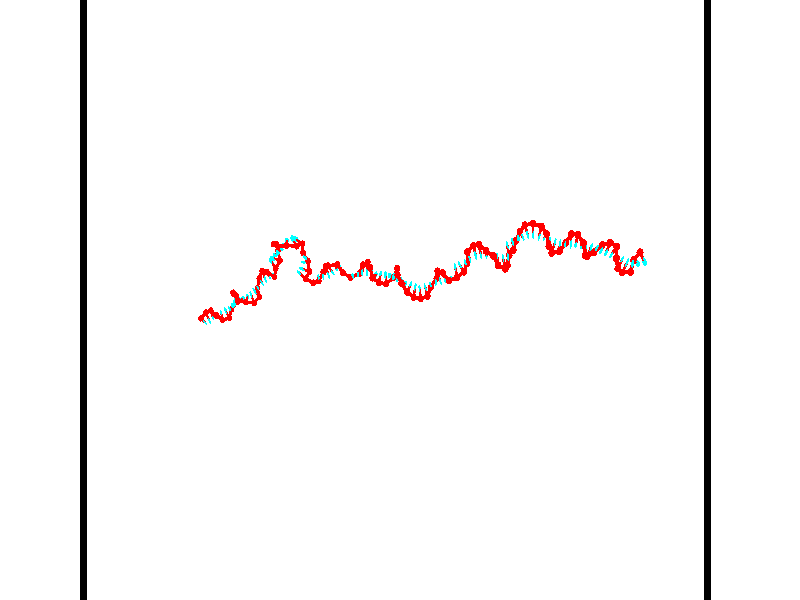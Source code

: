 // switches for output
#declare DRAW_BASES = 1; // possible values are 0, 1; only relevant for DNA ribbons
#declare DRAW_BASES_TYPE = 3; // possible values are 1, 2, 3; only relevant for DNA ribbons
#declare DRAW_FOG = 0; // set to 1 to enable fog

#include "colors.inc"

#include "transforms.inc"
background { rgb <1, 1, 1>}

#default {
   normal{
       ripples 0.25
       frequency 0.20
       turbulence 0.2
       lambda 5
   }
	finish {
		phong 0.1
		phong_size 40.
	}
}

// original window dimensions: 1024x640


// camera settings

camera {
	sky <-0, 1, 0>
	up <-0, 1, 0>
	right 1.6 * <0.99995, 0, 0.00999983>
	location <54.4867, 55, 106.329>
	look_at <55, 55, 55.0001>
	direction <0.513302, 0, -51.3289>
	angle 67.0682
}


# declare cpy_camera_pos = <54.4867, 55, 106.329>;
# if (DRAW_FOG = 1)
fog {
	fog_type 2
	up vnormalize(cpy_camera_pos)
	color rgbt<1,1,1,0.3>
	distance 1e-5
	fog_alt 3e-3
	fog_offset 88
}
# end


// LIGHTS

# declare lum = 6;
global_settings {
	ambient_light rgb lum * <0.05, 0.05, 0.05>
	max_trace_level 15
}# declare cpy_direct_light_amount = 0.25;
light_source
{	1000 * <-0.98995, -1, 1.00995>,
	rgb lum * cpy_direct_light_amount
	parallel
}

light_source
{	1000 * <0.98995, 1, -1.00995>,
	rgb lum * cpy_direct_light_amount
	parallel
}

// strand 0

// nucleotide -1

// particle -1
sphere {
	<36.419754, 53.566689, 49.684395> 0.250000
	pigment { color rgbt <1,0,0,0> }
	no_shadow
}
cylinder {
	<36.714981, 53.379452, 49.878777>,  <36.892117, 53.267109, 49.995403>, 0.100000
	pigment { color rgbt <1,0,0,0> }
	no_shadow
}
cylinder {
	<36.714981, 53.379452, 49.878777>,  <36.419754, 53.566689, 49.684395>, 0.100000
	pigment { color rgbt <1,0,0,0> }
	no_shadow
}

// particle -1
sphere {
	<36.714981, 53.379452, 49.878777> 0.100000
	pigment { color rgbt <1,0,0,0> }
	no_shadow
}
sphere {
	0, 1
	scale<0.080000,0.200000,0.300000>
	matrix <0.657164, 0.661976, -0.360449,
		-0.152965, 0.585385, 0.796195,
		0.738063, -0.468095, 0.485953,
		36.936401, 53.239025, 50.024563>
	pigment { color rgbt <0,1,1,0> }
	no_shadow
}
cylinder {
	<36.969418, 54.027821, 49.898022>,  <36.419754, 53.566689, 49.684395>, 0.130000
	pigment { color rgbt <1,0,0,0> }
	no_shadow
}

// nucleotide -1

// particle -1
sphere {
	<36.969418, 54.027821, 49.898022> 0.250000
	pigment { color rgbt <1,0,0,0> }
	no_shadow
}
cylinder {
	<37.151009, 53.673233, 49.933952>,  <37.259964, 53.460480, 49.955509>, 0.100000
	pigment { color rgbt <1,0,0,0> }
	no_shadow
}
cylinder {
	<37.151009, 53.673233, 49.933952>,  <36.969418, 54.027821, 49.898022>, 0.100000
	pigment { color rgbt <1,0,0,0> }
	no_shadow
}

// particle -1
sphere {
	<37.151009, 53.673233, 49.933952> 0.100000
	pigment { color rgbt <1,0,0,0> }
	no_shadow
}
sphere {
	0, 1
	scale<0.080000,0.200000,0.300000>
	matrix <0.887980, 0.441821, -0.127619,
		0.073445, 0.137698, 0.987748,
		0.453980, -0.886473, 0.089823,
		37.287201, 53.407291, 49.960899>
	pigment { color rgbt <0,1,1,0> }
	no_shadow
}
cylinder {
	<37.551071, 54.187550, 50.351021>,  <36.969418, 54.027821, 49.898022>, 0.130000
	pigment { color rgbt <1,0,0,0> }
	no_shadow
}

// nucleotide -1

// particle -1
sphere {
	<37.551071, 54.187550, 50.351021> 0.250000
	pigment { color rgbt <1,0,0,0> }
	no_shadow
}
cylinder {
	<37.581860, 53.887531, 50.088264>,  <37.600330, 53.707520, 49.930611>, 0.100000
	pigment { color rgbt <1,0,0,0> }
	no_shadow
}
cylinder {
	<37.581860, 53.887531, 50.088264>,  <37.551071, 54.187550, 50.351021>, 0.100000
	pigment { color rgbt <1,0,0,0> }
	no_shadow
}

// particle -1
sphere {
	<37.581860, 53.887531, 50.088264> 0.100000
	pigment { color rgbt <1,0,0,0> }
	no_shadow
}
sphere {
	0, 1
	scale<0.080000,0.200000,0.300000>
	matrix <0.925566, 0.298696, -0.232608,
		0.370678, -0.590094, 0.717207,
		0.076967, -0.750046, -0.656892,
		37.604950, 53.662518, 49.891197>
	pigment { color rgbt <0,1,1,0> }
	no_shadow
}
cylinder {
	<38.163403, 53.801422, 50.561569>,  <37.551071, 54.187550, 50.351021>, 0.130000
	pigment { color rgbt <1,0,0,0> }
	no_shadow
}

// nucleotide -1

// particle -1
sphere {
	<38.163403, 53.801422, 50.561569> 0.250000
	pigment { color rgbt <1,0,0,0> }
	no_shadow
}
cylinder {
	<38.057308, 53.787914, 50.176132>,  <37.993652, 53.779808, 49.944870>, 0.100000
	pigment { color rgbt <1,0,0,0> }
	no_shadow
}
cylinder {
	<38.057308, 53.787914, 50.176132>,  <38.163403, 53.801422, 50.561569>, 0.100000
	pigment { color rgbt <1,0,0,0> }
	no_shadow
}

// particle -1
sphere {
	<38.057308, 53.787914, 50.176132> 0.100000
	pigment { color rgbt <1,0,0,0> }
	no_shadow
}
sphere {
	0, 1
	scale<0.080000,0.200000,0.300000>
	matrix <0.807889, 0.537703, -0.241226,
		0.526272, -0.842457, -0.115338,
		-0.265240, -0.033770, -0.963591,
		37.977737, 53.777782, 49.887054>
	pigment { color rgbt <0,1,1,0> }
	no_shadow
}
cylinder {
	<38.558765, 53.456398, 50.054726>,  <38.163403, 53.801422, 50.561569>, 0.130000
	pigment { color rgbt <1,0,0,0> }
	no_shadow
}

// nucleotide -1

// particle -1
sphere {
	<38.558765, 53.456398, 50.054726> 0.250000
	pigment { color rgbt <1,0,0,0> }
	no_shadow
}
cylinder {
	<38.417072, 53.734520, 49.804581>,  <38.332058, 53.901394, 49.654495>, 0.100000
	pigment { color rgbt <1,0,0,0> }
	no_shadow
}
cylinder {
	<38.417072, 53.734520, 49.804581>,  <38.558765, 53.456398, 50.054726>, 0.100000
	pigment { color rgbt <1,0,0,0> }
	no_shadow
}

// particle -1
sphere {
	<38.417072, 53.734520, 49.804581> 0.100000
	pigment { color rgbt <1,0,0,0> }
	no_shadow
}
sphere {
	0, 1
	scale<0.080000,0.200000,0.300000>
	matrix <0.914928, 0.396018, -0.077951,
		0.193454, -0.599773, -0.776433,
		-0.354234, 0.695301, -0.625360,
		38.310802, 53.943111, 49.616974>
	pigment { color rgbt <0,1,1,0> }
	no_shadow
}
cylinder {
	<38.981907, 53.588566, 49.362190>,  <38.558765, 53.456398, 50.054726>, 0.130000
	pigment { color rgbt <1,0,0,0> }
	no_shadow
}

// nucleotide -1

// particle -1
sphere {
	<38.981907, 53.588566, 49.362190> 0.250000
	pigment { color rgbt <1,0,0,0> }
	no_shadow
}
cylinder {
	<38.828541, 53.926796, 49.510784>,  <38.736523, 54.129734, 49.599941>, 0.100000
	pigment { color rgbt <1,0,0,0> }
	no_shadow
}
cylinder {
	<38.828541, 53.926796, 49.510784>,  <38.981907, 53.588566, 49.362190>, 0.100000
	pigment { color rgbt <1,0,0,0> }
	no_shadow
}

// particle -1
sphere {
	<38.828541, 53.926796, 49.510784> 0.100000
	pigment { color rgbt <1,0,0,0> }
	no_shadow
}
sphere {
	0, 1
	scale<0.080000,0.200000,0.300000>
	matrix <0.922505, 0.331264, 0.198113,
		0.044460, 0.418653, -0.907057,
		-0.383416, 0.845573, 0.371482,
		38.713516, 54.180470, 49.622231>
	pigment { color rgbt <0,1,1,0> }
	no_shadow
}
cylinder {
	<39.089451, 54.262516, 48.943359>,  <38.981907, 53.588566, 49.362190>, 0.130000
	pigment { color rgbt <1,0,0,0> }
	no_shadow
}

// nucleotide -1

// particle -1
sphere {
	<39.089451, 54.262516, 48.943359> 0.250000
	pigment { color rgbt <1,0,0,0> }
	no_shadow
}
cylinder {
	<39.087334, 54.292576, 49.342224>,  <39.086063, 54.310612, 49.581543>, 0.100000
	pigment { color rgbt <1,0,0,0> }
	no_shadow
}
cylinder {
	<39.087334, 54.292576, 49.342224>,  <39.089451, 54.262516, 48.943359>, 0.100000
	pigment { color rgbt <1,0,0,0> }
	no_shadow
}

// particle -1
sphere {
	<39.087334, 54.292576, 49.342224> 0.100000
	pigment { color rgbt <1,0,0,0> }
	no_shadow
}
sphere {
	0, 1
	scale<0.080000,0.200000,0.300000>
	matrix <0.910404, 0.412885, -0.026287,
		-0.413687, 0.907677, -0.070601,
		-0.005290, 0.075150, 0.997158,
		39.085747, 54.315121, 49.641373>
	pigment { color rgbt <0,1,1,0> }
	no_shadow
}
cylinder {
	<39.622574, 54.826939, 49.074139>,  <39.089451, 54.262516, 48.943359>, 0.130000
	pigment { color rgbt <1,0,0,0> }
	no_shadow
}

// nucleotide -1

// particle -1
sphere {
	<39.622574, 54.826939, 49.074139> 0.250000
	pigment { color rgbt <1,0,0,0> }
	no_shadow
}
cylinder {
	<39.504974, 54.694977, 49.432964>,  <39.434414, 54.615799, 49.648262>, 0.100000
	pigment { color rgbt <1,0,0,0> }
	no_shadow
}
cylinder {
	<39.504974, 54.694977, 49.432964>,  <39.622574, 54.826939, 49.074139>, 0.100000
	pigment { color rgbt <1,0,0,0> }
	no_shadow
}

// particle -1
sphere {
	<39.504974, 54.694977, 49.432964> 0.100000
	pigment { color rgbt <1,0,0,0> }
	no_shadow
}
sphere {
	0, 1
	scale<0.080000,0.200000,0.300000>
	matrix <0.866754, 0.303572, 0.395704,
		-0.402867, 0.893874, 0.196692,
		-0.293999, -0.329900, 0.897068,
		39.416775, 54.596008, 49.702084>
	pigment { color rgbt <0,1,1,0> }
	no_shadow
}
cylinder {
	<39.668770, 55.348278, 49.527054>,  <39.622574, 54.826939, 49.074139>, 0.130000
	pigment { color rgbt <1,0,0,0> }
	no_shadow
}

// nucleotide -1

// particle -1
sphere {
	<39.668770, 55.348278, 49.527054> 0.250000
	pigment { color rgbt <1,0,0,0> }
	no_shadow
}
cylinder {
	<39.662594, 55.035683, 49.776543>,  <39.658890, 54.848125, 49.926235>, 0.100000
	pigment { color rgbt <1,0,0,0> }
	no_shadow
}
cylinder {
	<39.662594, 55.035683, 49.776543>,  <39.668770, 55.348278, 49.527054>, 0.100000
	pigment { color rgbt <1,0,0,0> }
	no_shadow
}

// particle -1
sphere {
	<39.662594, 55.035683, 49.776543> 0.100000
	pigment { color rgbt <1,0,0,0> }
	no_shadow
}
sphere {
	0, 1
	scale<0.080000,0.200000,0.300000>
	matrix <0.863507, 0.304072, 0.402364,
		-0.504101, 0.544803, 0.670129,
		-0.015442, -0.781492, 0.623724,
		39.657963, 54.801235, 49.963661>
	pigment { color rgbt <0,1,1,0> }
	no_shadow
}
cylinder {
	<39.569023, 55.565083, 50.219002>,  <39.668770, 55.348278, 49.527054>, 0.130000
	pigment { color rgbt <1,0,0,0> }
	no_shadow
}

// nucleotide -1

// particle -1
sphere {
	<39.569023, 55.565083, 50.219002> 0.250000
	pigment { color rgbt <1,0,0,0> }
	no_shadow
}
cylinder {
	<39.757118, 55.212425, 50.234894>,  <39.869976, 55.000832, 50.244431>, 0.100000
	pigment { color rgbt <1,0,0,0> }
	no_shadow
}
cylinder {
	<39.757118, 55.212425, 50.234894>,  <39.569023, 55.565083, 50.219002>, 0.100000
	pigment { color rgbt <1,0,0,0> }
	no_shadow
}

// particle -1
sphere {
	<39.757118, 55.212425, 50.234894> 0.100000
	pigment { color rgbt <1,0,0,0> }
	no_shadow
}
sphere {
	0, 1
	scale<0.080000,0.200000,0.300000>
	matrix <0.682449, 0.391805, 0.617052,
		-0.559588, -0.263046, 0.785919,
		0.470240, -0.881644, 0.039734,
		39.898190, 54.947933, 50.246815>
	pigment { color rgbt <0,1,1,0> }
	no_shadow
}
cylinder {
	<39.815075, 55.458599, 50.924126>,  <39.569023, 55.565083, 50.219002>, 0.130000
	pigment { color rgbt <1,0,0,0> }
	no_shadow
}

// nucleotide -1

// particle -1
sphere {
	<39.815075, 55.458599, 50.924126> 0.250000
	pigment { color rgbt <1,0,0,0> }
	no_shadow
}
cylinder {
	<40.044540, 55.221680, 50.697815>,  <40.182220, 55.079529, 50.562031>, 0.100000
	pigment { color rgbt <1,0,0,0> }
	no_shadow
}
cylinder {
	<40.044540, 55.221680, 50.697815>,  <39.815075, 55.458599, 50.924126>, 0.100000
	pigment { color rgbt <1,0,0,0> }
	no_shadow
}

// particle -1
sphere {
	<40.044540, 55.221680, 50.697815> 0.100000
	pigment { color rgbt <1,0,0,0> }
	no_shadow
}
sphere {
	0, 1
	scale<0.080000,0.200000,0.300000>
	matrix <0.812805, 0.326217, 0.482628,
		-0.101294, -0.736728, 0.668559,
		0.573661, -0.592296, -0.565773,
		40.216640, 55.043991, 50.528084>
	pigment { color rgbt <0,1,1,0> }
	no_shadow
}
cylinder {
	<40.317558, 54.903137, 51.338188>,  <39.815075, 55.458599, 50.924126>, 0.130000
	pigment { color rgbt <1,0,0,0> }
	no_shadow
}

// nucleotide -1

// particle -1
sphere {
	<40.317558, 54.903137, 51.338188> 0.250000
	pigment { color rgbt <1,0,0,0> }
	no_shadow
}
cylinder {
	<40.477531, 55.008438, 50.987019>,  <40.573513, 55.071617, 50.776318>, 0.100000
	pigment { color rgbt <1,0,0,0> }
	no_shadow
}
cylinder {
	<40.477531, 55.008438, 50.987019>,  <40.317558, 54.903137, 51.338188>, 0.100000
	pigment { color rgbt <1,0,0,0> }
	no_shadow
}

// particle -1
sphere {
	<40.477531, 55.008438, 50.987019> 0.100000
	pigment { color rgbt <1,0,0,0> }
	no_shadow
}
sphere {
	0, 1
	scale<0.080000,0.200000,0.300000>
	matrix <0.787508, 0.391366, 0.476092,
		0.468922, -0.881778, -0.050794,
		0.399929, 0.263251, -0.877927,
		40.597511, 55.087414, 50.723640>
	pigment { color rgbt <0,1,1,0> }
	no_shadow
}
cylinder {
	<41.023563, 54.849022, 51.364731>,  <40.317558, 54.903137, 51.338188>, 0.130000
	pigment { color rgbt <1,0,0,0> }
	no_shadow
}

// nucleotide -1

// particle -1
sphere {
	<41.023563, 54.849022, 51.364731> 0.250000
	pigment { color rgbt <1,0,0,0> }
	no_shadow
}
cylinder {
	<41.030758, 55.079430, 51.037834>,  <41.035076, 55.217674, 50.841698>, 0.100000
	pigment { color rgbt <1,0,0,0> }
	no_shadow
}
cylinder {
	<41.030758, 55.079430, 51.037834>,  <41.023563, 54.849022, 51.364731>, 0.100000
	pigment { color rgbt <1,0,0,0> }
	no_shadow
}

// particle -1
sphere {
	<41.030758, 55.079430, 51.037834> 0.100000
	pigment { color rgbt <1,0,0,0> }
	no_shadow
}
sphere {
	0, 1
	scale<0.080000,0.200000,0.300000>
	matrix <0.889290, 0.364371, 0.276400,
		0.456990, -0.731734, -0.505693,
		0.017991, 0.576020, -0.817238,
		41.036156, 55.252235, 50.792664>
	pigment { color rgbt <0,1,1,0> }
	no_shadow
}
cylinder {
	<41.698868, 54.781494, 51.012932>,  <41.023563, 54.849022, 51.364731>, 0.130000
	pigment { color rgbt <1,0,0,0> }
	no_shadow
}

// nucleotide -1

// particle -1
sphere {
	<41.698868, 54.781494, 51.012932> 0.250000
	pigment { color rgbt <1,0,0,0> }
	no_shadow
}
cylinder {
	<41.529858, 55.134499, 50.930328>,  <41.428452, 55.346302, 50.880768>, 0.100000
	pigment { color rgbt <1,0,0,0> }
	no_shadow
}
cylinder {
	<41.529858, 55.134499, 50.930328>,  <41.698868, 54.781494, 51.012932>, 0.100000
	pigment { color rgbt <1,0,0,0> }
	no_shadow
}

// particle -1
sphere {
	<41.529858, 55.134499, 50.930328> 0.100000
	pigment { color rgbt <1,0,0,0> }
	no_shadow
}
sphere {
	0, 1
	scale<0.080000,0.200000,0.300000>
	matrix <0.862926, 0.461378, 0.206128,
		0.277190, -0.091109, -0.956486,
		-0.422522, 0.882513, -0.206510,
		41.403103, 55.399254, 50.868374>
	pigment { color rgbt <0,1,1,0> }
	no_shadow
}
cylinder {
	<42.106064, 55.236687, 50.653294>,  <41.698868, 54.781494, 51.012932>, 0.130000
	pigment { color rgbt <1,0,0,0> }
	no_shadow
}

// nucleotide -1

// particle -1
sphere {
	<42.106064, 55.236687, 50.653294> 0.250000
	pigment { color rgbt <1,0,0,0> }
	no_shadow
}
cylinder {
	<41.901146, 55.499203, 50.874866>,  <41.778194, 55.656712, 51.007809>, 0.100000
	pigment { color rgbt <1,0,0,0> }
	no_shadow
}
cylinder {
	<41.901146, 55.499203, 50.874866>,  <42.106064, 55.236687, 50.653294>, 0.100000
	pigment { color rgbt <1,0,0,0> }
	no_shadow
}

// particle -1
sphere {
	<41.901146, 55.499203, 50.874866> 0.100000
	pigment { color rgbt <1,0,0,0> }
	no_shadow
}
sphere {
	0, 1
	scale<0.080000,0.200000,0.300000>
	matrix <0.829042, 0.546267, 0.119507,
		-0.224161, 0.520452, -0.823943,
		-0.512290, 0.656294, 0.553928,
		41.747459, 55.696091, 51.041046>
	pigment { color rgbt <0,1,1,0> }
	no_shadow
}
cylinder {
	<41.848782, 55.928604, 50.354412>,  <42.106064, 55.236687, 50.653294>, 0.130000
	pigment { color rgbt <1,0,0,0> }
	no_shadow
}

// nucleotide -1

// particle -1
sphere {
	<41.848782, 55.928604, 50.354412> 0.250000
	pigment { color rgbt <1,0,0,0> }
	no_shadow
}
cylinder {
	<41.963970, 55.921127, 50.737396>,  <42.033085, 55.916641, 50.967186>, 0.100000
	pigment { color rgbt <1,0,0,0> }
	no_shadow
}
cylinder {
	<41.963970, 55.921127, 50.737396>,  <41.848782, 55.928604, 50.354412>, 0.100000
	pigment { color rgbt <1,0,0,0> }
	no_shadow
}

// particle -1
sphere {
	<41.963970, 55.921127, 50.737396> 0.100000
	pigment { color rgbt <1,0,0,0> }
	no_shadow
}
sphere {
	0, 1
	scale<0.080000,0.200000,0.300000>
	matrix <0.778139, 0.587334, -0.222572,
		-0.558187, 0.809129, 0.183679,
		0.287970, -0.018691, 0.957457,
		42.050362, 55.915520, 51.024632>
	pigment { color rgbt <0,1,1,0> }
	no_shadow
}
cylinder {
	<42.070255, 56.676880, 50.570957>,  <41.848782, 55.928604, 50.354412>, 0.130000
	pigment { color rgbt <1,0,0,0> }
	no_shadow
}

// nucleotide -1

// particle -1
sphere {
	<42.070255, 56.676880, 50.570957> 0.250000
	pigment { color rgbt <1,0,0,0> }
	no_shadow
}
cylinder {
	<42.273033, 56.462906, 50.841320>,  <42.394699, 56.334522, 51.003536>, 0.100000
	pigment { color rgbt <1,0,0,0> }
	no_shadow
}
cylinder {
	<42.273033, 56.462906, 50.841320>,  <42.070255, 56.676880, 50.570957>, 0.100000
	pigment { color rgbt <1,0,0,0> }
	no_shadow
}

// particle -1
sphere {
	<42.273033, 56.462906, 50.841320> 0.100000
	pigment { color rgbt <1,0,0,0> }
	no_shadow
}
sphere {
	0, 1
	scale<0.080000,0.200000,0.300000>
	matrix <0.795514, 0.592283, -0.127898,
		-0.331911, 0.602531, 0.725804,
		0.506944, -0.534936, 0.675907,
		42.425117, 56.302425, 51.044094>
	pigment { color rgbt <0,1,1,0> }
	no_shadow
}
cylinder {
	<42.440289, 57.220699, 51.065514>,  <42.070255, 56.676880, 50.570957>, 0.130000
	pigment { color rgbt <1,0,0,0> }
	no_shadow
}

// nucleotide -1

// particle -1
sphere {
	<42.440289, 57.220699, 51.065514> 0.250000
	pigment { color rgbt <1,0,0,0> }
	no_shadow
}
cylinder {
	<42.589622, 56.858410, 50.985222>,  <42.679222, 56.641037, 50.937046>, 0.100000
	pigment { color rgbt <1,0,0,0> }
	no_shadow
}
cylinder {
	<42.589622, 56.858410, 50.985222>,  <42.440289, 57.220699, 51.065514>, 0.100000
	pigment { color rgbt <1,0,0,0> }
	no_shadow
}

// particle -1
sphere {
	<42.589622, 56.858410, 50.985222> 0.100000
	pigment { color rgbt <1,0,0,0> }
	no_shadow
}
sphere {
	0, 1
	scale<0.080000,0.200000,0.300000>
	matrix <0.825621, 0.423054, -0.373330,
		0.423054, -0.026354, 0.905721,
		0.373330, -0.905721, -0.200733,
		42.701622, 56.586693, 50.925003>
	pigment { color rgbt <0,1,1,0> }
	no_shadow
}
cylinder {
	<42.970100, 57.121140, 51.533298>,  <42.440289, 57.220699, 51.065514>, 0.130000
	pigment { color rgbt <1,0,0,0> }
	no_shadow
}

// nucleotide -1

// particle -1
sphere {
	<42.970100, 57.121140, 51.533298> 0.250000
	pigment { color rgbt <1,0,0,0> }
	no_shadow
}
cylinder {
	<43.024616, 56.929291, 51.186569>,  <43.057323, 56.814182, 50.978531>, 0.100000
	pigment { color rgbt <1,0,0,0> }
	no_shadow
}
cylinder {
	<43.024616, 56.929291, 51.186569>,  <42.970100, 57.121140, 51.533298>, 0.100000
	pigment { color rgbt <1,0,0,0> }
	no_shadow
}

// particle -1
sphere {
	<43.024616, 56.929291, 51.186569> 0.100000
	pigment { color rgbt <1,0,0,0> }
	no_shadow
}
sphere {
	0, 1
	scale<0.080000,0.200000,0.300000>
	matrix <0.753316, 0.618428, -0.223745,
		0.643383, -0.622500, 0.445591,
		0.136285, -0.479625, -0.866826,
		43.065502, 56.785404, 50.926521>
	pigment { color rgbt <0,1,1,0> }
	no_shadow
}
cylinder {
	<43.651047, 56.742207, 51.448517>,  <42.970100, 57.121140, 51.533298>, 0.130000
	pigment { color rgbt <1,0,0,0> }
	no_shadow
}

// nucleotide -1

// particle -1
sphere {
	<43.651047, 56.742207, 51.448517> 0.250000
	pigment { color rgbt <1,0,0,0> }
	no_shadow
}
cylinder {
	<43.511703, 56.828918, 51.083736>,  <43.428097, 56.880943, 50.864868>, 0.100000
	pigment { color rgbt <1,0,0,0> }
	no_shadow
}
cylinder {
	<43.511703, 56.828918, 51.083736>,  <43.651047, 56.742207, 51.448517>, 0.100000
	pigment { color rgbt <1,0,0,0> }
	no_shadow
}

// particle -1
sphere {
	<43.511703, 56.828918, 51.083736> 0.100000
	pigment { color rgbt <1,0,0,0> }
	no_shadow
}
sphere {
	0, 1
	scale<0.080000,0.200000,0.300000>
	matrix <0.905422, 0.329619, -0.267512,
		0.242606, -0.918890, -0.311101,
		-0.348359, 0.216777, -0.911951,
		43.407196, 56.893951, 50.810150>
	pigment { color rgbt <0,1,1,0> }
	no_shadow
}
cylinder {
	<43.711414, 57.377888, 51.204659>,  <43.651047, 56.742207, 51.448517>, 0.130000
	pigment { color rgbt <1,0,0,0> }
	no_shadow
}

// nucleotide -1

// particle -1
sphere {
	<43.711414, 57.377888, 51.204659> 0.250000
	pigment { color rgbt <1,0,0,0> }
	no_shadow
}
cylinder {
	<43.479069, 57.703274, 51.216469>,  <43.339661, 57.898506, 51.223553>, 0.100000
	pigment { color rgbt <1,0,0,0> }
	no_shadow
}
cylinder {
	<43.479069, 57.703274, 51.216469>,  <43.711414, 57.377888, 51.204659>, 0.100000
	pigment { color rgbt <1,0,0,0> }
	no_shadow
}

// particle -1
sphere {
	<43.479069, 57.703274, 51.216469> 0.100000
	pigment { color rgbt <1,0,0,0> }
	no_shadow
}
sphere {
	0, 1
	scale<0.080000,0.200000,0.300000>
	matrix <0.622206, 0.420322, 0.660446,
		0.524842, 0.401996, -0.750293,
		-0.580862, 0.813467, 0.029521,
		43.304810, 57.947315, 51.225327>
	pigment { color rgbt <0,1,1,0> }
	no_shadow
}
cylinder {
	<44.079128, 58.000149, 51.118893>,  <43.711414, 57.377888, 51.204659>, 0.130000
	pigment { color rgbt <1,0,0,0> }
	no_shadow
}

// nucleotide -1

// particle -1
sphere {
	<44.079128, 58.000149, 51.118893> 0.250000
	pigment { color rgbt <1,0,0,0> }
	no_shadow
}
cylinder {
	<43.748417, 58.089508, 51.325401>,  <43.549992, 58.143124, 51.449306>, 0.100000
	pigment { color rgbt <1,0,0,0> }
	no_shadow
}
cylinder {
	<43.748417, 58.089508, 51.325401>,  <44.079128, 58.000149, 51.118893>, 0.100000
	pigment { color rgbt <1,0,0,0> }
	no_shadow
}

// particle -1
sphere {
	<43.748417, 58.089508, 51.325401> 0.100000
	pigment { color rgbt <1,0,0,0> }
	no_shadow
}
sphere {
	0, 1
	scale<0.080000,0.200000,0.300000>
	matrix <0.550596, 0.509425, 0.661309,
		-0.115262, 0.831010, -0.544185,
		-0.826776, 0.223402, 0.516268,
		43.500385, 58.156528, 51.480282>
	pigment { color rgbt <0,1,1,0> }
	no_shadow
}
cylinder {
	<43.896969, 58.736073, 51.120132>,  <44.079128, 58.000149, 51.118893>, 0.130000
	pigment { color rgbt <1,0,0,0> }
	no_shadow
}

// nucleotide -1

// particle -1
sphere {
	<43.896969, 58.736073, 51.120132> 0.250000
	pigment { color rgbt <1,0,0,0> }
	no_shadow
}
cylinder {
	<43.828484, 58.537605, 51.460602>,  <43.787392, 58.418526, 51.664883>, 0.100000
	pigment { color rgbt <1,0,0,0> }
	no_shadow
}
cylinder {
	<43.828484, 58.537605, 51.460602>,  <43.896969, 58.736073, 51.120132>, 0.100000
	pigment { color rgbt <1,0,0,0> }
	no_shadow
}

// particle -1
sphere {
	<43.828484, 58.537605, 51.460602> 0.100000
	pigment { color rgbt <1,0,0,0> }
	no_shadow
}
sphere {
	0, 1
	scale<0.080000,0.200000,0.300000>
	matrix <0.586177, 0.643090, 0.492779,
		-0.791885, 0.583313, 0.180734,
		-0.171216, -0.496167, 0.851178,
		43.777119, 58.388756, 51.715954>
	pigment { color rgbt <0,1,1,0> }
	no_shadow
}
cylinder {
	<43.833584, 59.225201, 51.681103>,  <43.896969, 58.736073, 51.120132>, 0.130000
	pigment { color rgbt <1,0,0,0> }
	no_shadow
}

// nucleotide -1

// particle -1
sphere {
	<43.833584, 59.225201, 51.681103> 0.250000
	pigment { color rgbt <1,0,0,0> }
	no_shadow
}
cylinder {
	<43.943855, 58.876381, 51.842857>,  <44.010017, 58.667088, 51.939911>, 0.100000
	pigment { color rgbt <1,0,0,0> }
	no_shadow
}
cylinder {
	<43.943855, 58.876381, 51.842857>,  <43.833584, 59.225201, 51.681103>, 0.100000
	pigment { color rgbt <1,0,0,0> }
	no_shadow
}

// particle -1
sphere {
	<43.943855, 58.876381, 51.842857> 0.100000
	pigment { color rgbt <1,0,0,0> }
	no_shadow
}
sphere {
	0, 1
	scale<0.080000,0.200000,0.300000>
	matrix <0.685532, 0.473262, 0.553235,
		-0.673831, 0.124708, 0.728286,
		0.275678, -0.872050, 0.404390,
		44.026558, 58.614765, 51.964176>
	pigment { color rgbt <0,1,1,0> }
	no_shadow
}
cylinder {
	<43.743362, 59.154701, 52.403652>,  <43.833584, 59.225201, 51.681103>, 0.130000
	pigment { color rgbt <1,0,0,0> }
	no_shadow
}

// nucleotide -1

// particle -1
sphere {
	<43.743362, 59.154701, 52.403652> 0.250000
	pigment { color rgbt <1,0,0,0> }
	no_shadow
}
cylinder {
	<44.077785, 58.979347, 52.271694>,  <44.278439, 58.874134, 52.192520>, 0.100000
	pigment { color rgbt <1,0,0,0> }
	no_shadow
}
cylinder {
	<44.077785, 58.979347, 52.271694>,  <43.743362, 59.154701, 52.403652>, 0.100000
	pigment { color rgbt <1,0,0,0> }
	no_shadow
}

// particle -1
sphere {
	<44.077785, 58.979347, 52.271694> 0.100000
	pigment { color rgbt <1,0,0,0> }
	no_shadow
}
sphere {
	0, 1
	scale<0.080000,0.200000,0.300000>
	matrix <0.547425, 0.626437, 0.554889,
		-0.036598, -0.644510, 0.763720,
		0.836054, -0.438387, -0.329894,
		44.328602, 58.847832, 52.172726>
	pigment { color rgbt <0,1,1,0> }
	no_shadow
}
cylinder {
	<44.241814, 58.928993, 52.904324>,  <43.743362, 59.154701, 52.403652>, 0.130000
	pigment { color rgbt <1,0,0,0> }
	no_shadow
}

// nucleotide -1

// particle -1
sphere {
	<44.241814, 58.928993, 52.904324> 0.250000
	pigment { color rgbt <1,0,0,0> }
	no_shadow
}
cylinder {
	<44.465706, 59.012375, 52.583515>,  <44.600040, 59.062405, 52.391029>, 0.100000
	pigment { color rgbt <1,0,0,0> }
	no_shadow
}
cylinder {
	<44.465706, 59.012375, 52.583515>,  <44.241814, 58.928993, 52.904324>, 0.100000
	pigment { color rgbt <1,0,0,0> }
	no_shadow
}

// particle -1
sphere {
	<44.465706, 59.012375, 52.583515> 0.100000
	pigment { color rgbt <1,0,0,0> }
	no_shadow
}
sphere {
	0, 1
	scale<0.080000,0.200000,0.300000>
	matrix <0.618236, 0.539423, 0.571670,
		0.551807, -0.815821, 0.173047,
		0.559726, 0.208468, -0.802027,
		44.633625, 59.074913, 52.342907>
	pigment { color rgbt <0,1,1,0> }
	no_shadow
}
cylinder {
	<45.018585, 59.013184, 53.031174>,  <44.241814, 58.928993, 52.904324>, 0.130000
	pigment { color rgbt <1,0,0,0> }
	no_shadow
}

// nucleotide -1

// particle -1
sphere {
	<45.018585, 59.013184, 53.031174> 0.250000
	pigment { color rgbt <1,0,0,0> }
	no_shadow
}
cylinder {
	<44.972824, 59.248116, 52.710686>,  <44.945366, 59.389076, 52.518394>, 0.100000
	pigment { color rgbt <1,0,0,0> }
	no_shadow
}
cylinder {
	<44.972824, 59.248116, 52.710686>,  <45.018585, 59.013184, 53.031174>, 0.100000
	pigment { color rgbt <1,0,0,0> }
	no_shadow
}

// particle -1
sphere {
	<44.972824, 59.248116, 52.710686> 0.100000
	pigment { color rgbt <1,0,0,0> }
	no_shadow
}
sphere {
	0, 1
	scale<0.080000,0.200000,0.300000>
	matrix <0.408624, 0.762950, 0.500933,
		0.905505, -0.270090, -0.327281,
		-0.114402, 0.587332, -0.801220,
		44.938503, 59.424316, 52.470322>
	pigment { color rgbt <0,1,1,0> }
	no_shadow
}
cylinder {
	<45.898945, 58.957924, 52.993206>,  <45.018585, 59.013184, 53.031174>, 0.130000
	pigment { color rgbt <1,0,0,0> }
	no_shadow
}

// nucleotide -1

// particle -1
sphere {
	<45.898945, 58.957924, 52.993206> 0.250000
	pigment { color rgbt <1,0,0,0> }
	no_shadow
}
cylinder {
	<45.745163, 59.248627, 53.220898>,  <45.652893, 59.423050, 53.357513>, 0.100000
	pigment { color rgbt <1,0,0,0> }
	no_shadow
}
cylinder {
	<45.745163, 59.248627, 53.220898>,  <45.898945, 58.957924, 52.993206>, 0.100000
	pigment { color rgbt <1,0,0,0> }
	no_shadow
}

// particle -1
sphere {
	<45.745163, 59.248627, 53.220898> 0.100000
	pigment { color rgbt <1,0,0,0> }
	no_shadow
}
sphere {
	0, 1
	scale<0.080000,0.200000,0.300000>
	matrix <0.639045, -0.235469, 0.732240,
		0.666197, 0.645272, -0.373905,
		-0.384451, 0.726759, 0.569227,
		45.629829, 59.466656, 53.391666>
	pigment { color rgbt <0,1,1,0> }
	no_shadow
}
cylinder {
	<46.481934, 59.101814, 53.431122>,  <45.898945, 58.957924, 52.993206>, 0.130000
	pigment { color rgbt <1,0,0,0> }
	no_shadow
}

// nucleotide -1

// particle -1
sphere {
	<46.481934, 59.101814, 53.431122> 0.250000
	pigment { color rgbt <1,0,0,0> }
	no_shadow
}
cylinder {
	<46.167175, 59.280495, 53.601414>,  <45.978321, 59.387703, 53.703590>, 0.100000
	pigment { color rgbt <1,0,0,0> }
	no_shadow
}
cylinder {
	<46.167175, 59.280495, 53.601414>,  <46.481934, 59.101814, 53.431122>, 0.100000
	pigment { color rgbt <1,0,0,0> }
	no_shadow
}

// particle -1
sphere {
	<46.167175, 59.280495, 53.601414> 0.100000
	pigment { color rgbt <1,0,0,0> }
	no_shadow
}
sphere {
	0, 1
	scale<0.080000,0.200000,0.300000>
	matrix <0.439285, -0.079016, 0.894866,
		0.433379, 0.891186, -0.134053,
		-0.786900, 0.446704, 0.425729,
		45.931107, 59.414505, 53.729134>
	pigment { color rgbt <0,1,1,0> }
	no_shadow
}
cylinder {
	<46.578823, 58.421658, 53.697643>,  <46.481934, 59.101814, 53.431122>, 0.130000
	pigment { color rgbt <1,0,0,0> }
	no_shadow
}

// nucleotide -1

// particle -1
sphere {
	<46.578823, 58.421658, 53.697643> 0.250000
	pigment { color rgbt <1,0,0,0> }
	no_shadow
}
cylinder {
	<46.727863, 58.208038, 54.001213>,  <46.817287, 58.079868, 54.183353>, 0.100000
	pigment { color rgbt <1,0,0,0> }
	no_shadow
}
cylinder {
	<46.727863, 58.208038, 54.001213>,  <46.578823, 58.421658, 53.697643>, 0.100000
	pigment { color rgbt <1,0,0,0> }
	no_shadow
}

// particle -1
sphere {
	<46.727863, 58.208038, 54.001213> 0.100000
	pigment { color rgbt <1,0,0,0> }
	no_shadow
}
sphere {
	0, 1
	scale<0.080000,0.200000,0.300000>
	matrix <-0.495723, -0.805894, -0.323719,
		0.784493, -0.255600, -0.565012,
		0.372597, -0.534045, 0.758925,
		46.839642, 58.047825, 54.228889>
	pigment { color rgbt <0,1,1,0> }
	no_shadow
}
cylinder {
	<46.973804, 57.818840, 53.496014>,  <46.578823, 58.421658, 53.697643>, 0.130000
	pigment { color rgbt <1,0,0,0> }
	no_shadow
}

// nucleotide -1

// particle -1
sphere {
	<46.973804, 57.818840, 53.496014> 0.250000
	pigment { color rgbt <1,0,0,0> }
	no_shadow
}
cylinder {
	<46.807411, 57.762550, 53.855381>,  <46.707577, 57.728775, 54.071003>, 0.100000
	pigment { color rgbt <1,0,0,0> }
	no_shadow
}
cylinder {
	<46.807411, 57.762550, 53.855381>,  <46.973804, 57.818840, 53.496014>, 0.100000
	pigment { color rgbt <1,0,0,0> }
	no_shadow
}

// particle -1
sphere {
	<46.807411, 57.762550, 53.855381> 0.100000
	pigment { color rgbt <1,0,0,0> }
	no_shadow
}
sphere {
	0, 1
	scale<0.080000,0.200000,0.300000>
	matrix <-0.301227, -0.910855, -0.282145,
		0.858035, -0.387995, 0.336507,
		-0.415980, -0.140726, 0.898419,
		46.682617, 57.720333, 54.124908>
	pigment { color rgbt <0,1,1,0> }
	no_shadow
}
cylinder {
	<47.118534, 57.063751, 53.660942>,  <46.973804, 57.818840, 53.496014>, 0.130000
	pigment { color rgbt <1,0,0,0> }
	no_shadow
}

// nucleotide -1

// particle -1
sphere {
	<47.118534, 57.063751, 53.660942> 0.250000
	pigment { color rgbt <1,0,0,0> }
	no_shadow
}
cylinder {
	<46.789520, 57.170254, 53.861954>,  <46.592110, 57.234154, 53.982563>, 0.100000
	pigment { color rgbt <1,0,0,0> }
	no_shadow
}
cylinder {
	<46.789520, 57.170254, 53.861954>,  <47.118534, 57.063751, 53.660942>, 0.100000
	pigment { color rgbt <1,0,0,0> }
	no_shadow
}

// particle -1
sphere {
	<46.789520, 57.170254, 53.861954> 0.100000
	pigment { color rgbt <1,0,0,0> }
	no_shadow
}
sphere {
	0, 1
	scale<0.080000,0.200000,0.300000>
	matrix <-0.486686, -0.786705, -0.379779,
		0.294226, -0.556959, 0.776678,
		-0.822537, 0.266258, 0.502533,
		46.542759, 57.250130, 54.012714>
	pigment { color rgbt <0,1,1,0> }
	no_shadow
}
cylinder {
	<46.854553, 56.525627, 54.115654>,  <47.118534, 57.063751, 53.660942>, 0.130000
	pigment { color rgbt <1,0,0,0> }
	no_shadow
}

// nucleotide -1

// particle -1
sphere {
	<46.854553, 56.525627, 54.115654> 0.250000
	pigment { color rgbt <1,0,0,0> }
	no_shadow
}
cylinder {
	<46.544189, 56.766571, 54.040688>,  <46.357971, 56.911137, 53.995708>, 0.100000
	pigment { color rgbt <1,0,0,0> }
	no_shadow
}
cylinder {
	<46.544189, 56.766571, 54.040688>,  <46.854553, 56.525627, 54.115654>, 0.100000
	pigment { color rgbt <1,0,0,0> }
	no_shadow
}

// particle -1
sphere {
	<46.544189, 56.766571, 54.040688> 0.100000
	pigment { color rgbt <1,0,0,0> }
	no_shadow
}
sphere {
	0, 1
	scale<0.080000,0.200000,0.300000>
	matrix <-0.516012, -0.776924, -0.360721,
		-0.362893, -0.183178, 0.913649,
		-0.775913, 0.602357, -0.187418,
		46.311417, 56.947277, 53.984463>
	pigment { color rgbt <0,1,1,0> }
	no_shadow
}
cylinder {
	<47.472054, 56.237534, 53.741570>,  <46.854553, 56.525627, 54.115654>, 0.130000
	pigment { color rgbt <1,0,0,0> }
	no_shadow
}

// nucleotide -1

// particle -1
sphere {
	<47.472054, 56.237534, 53.741570> 0.250000
	pigment { color rgbt <1,0,0,0> }
	no_shadow
}
cylinder {
	<47.366024, 56.231865, 53.355919>,  <47.302406, 56.228462, 53.124531>, 0.100000
	pigment { color rgbt <1,0,0,0> }
	no_shadow
}
cylinder {
	<47.366024, 56.231865, 53.355919>,  <47.472054, 56.237534, 53.741570>, 0.100000
	pigment { color rgbt <1,0,0,0> }
	no_shadow
}

// particle -1
sphere {
	<47.366024, 56.231865, 53.355919> 0.100000
	pigment { color rgbt <1,0,0,0> }
	no_shadow
}
sphere {
	0, 1
	scale<0.080000,0.200000,0.300000>
	matrix <-0.957849, 0.118693, 0.261607,
		0.110726, 0.992829, -0.045042,
		-0.265077, -0.014176, -0.964123,
		47.286499, 56.227612, 53.066681>
	pigment { color rgbt <0,1,1,0> }
	no_shadow
}
cylinder {
	<48.015419, 56.361900, 54.298008>,  <47.472054, 56.237534, 53.741570>, 0.130000
	pigment { color rgbt <1,0,0,0> }
	no_shadow
}

// nucleotide -1

// particle -1
sphere {
	<48.015419, 56.361900, 54.298008> 0.250000
	pigment { color rgbt <1,0,0,0> }
	no_shadow
}
cylinder {
	<48.046459, 56.514648, 54.666389>,  <48.065083, 56.606297, 54.887417>, 0.100000
	pigment { color rgbt <1,0,0,0> }
	no_shadow
}
cylinder {
	<48.046459, 56.514648, 54.666389>,  <48.015419, 56.361900, 54.298008>, 0.100000
	pigment { color rgbt <1,0,0,0> }
	no_shadow
}

// particle -1
sphere {
	<48.046459, 56.514648, 54.666389> 0.100000
	pigment { color rgbt <1,0,0,0> }
	no_shadow
}
sphere {
	0, 1
	scale<0.080000,0.200000,0.300000>
	matrix <0.961695, 0.214921, -0.170150,
		-0.262908, 0.898878, -0.350567,
		0.077600, 0.381872, 0.920951,
		48.069740, 56.629211, 54.942677>
	pigment { color rgbt <0,1,1,0> }
	no_shadow
}
cylinder {
	<48.404144, 56.992146, 54.327438>,  <48.015419, 56.361900, 54.298008>, 0.130000
	pigment { color rgbt <1,0,0,0> }
	no_shadow
}

// nucleotide -1

// particle -1
sphere {
	<48.404144, 56.992146, 54.327438> 0.250000
	pigment { color rgbt <1,0,0,0> }
	no_shadow
}
cylinder {
	<48.447300, 56.803764, 54.677654>,  <48.473194, 56.690735, 54.887783>, 0.100000
	pigment { color rgbt <1,0,0,0> }
	no_shadow
}
cylinder {
	<48.447300, 56.803764, 54.677654>,  <48.404144, 56.992146, 54.327438>, 0.100000
	pigment { color rgbt <1,0,0,0> }
	no_shadow
}

// particle -1
sphere {
	<48.447300, 56.803764, 54.677654> 0.100000
	pigment { color rgbt <1,0,0,0> }
	no_shadow
}
sphere {
	0, 1
	scale<0.080000,0.200000,0.300000>
	matrix <0.964833, 0.261942, 0.022001,
		-0.239701, 0.842372, 0.482652,
		0.107894, -0.470952, 0.875536,
		48.479668, 56.662479, 54.940315>
	pigment { color rgbt <0,1,1,0> }
	no_shadow
}
cylinder {
	<48.662575, 57.369164, 54.927608>,  <48.404144, 56.992146, 54.327438>, 0.130000
	pigment { color rgbt <1,0,0,0> }
	no_shadow
}

// nucleotide -1

// particle -1
sphere {
	<48.662575, 57.369164, 54.927608> 0.250000
	pigment { color rgbt <1,0,0,0> }
	no_shadow
}
cylinder {
	<48.825333, 57.013500, 55.011353>,  <48.922985, 56.800102, 55.061600>, 0.100000
	pigment { color rgbt <1,0,0,0> }
	no_shadow
}
cylinder {
	<48.825333, 57.013500, 55.011353>,  <48.662575, 57.369164, 54.927608>, 0.100000
	pigment { color rgbt <1,0,0,0> }
	no_shadow
}

// particle -1
sphere {
	<48.825333, 57.013500, 55.011353> 0.100000
	pigment { color rgbt <1,0,0,0> }
	no_shadow
}
sphere {
	0, 1
	scale<0.080000,0.200000,0.300000>
	matrix <0.892546, 0.435767, 0.116058,
		-0.194425, 0.139637, 0.970928,
		0.406892, -0.889162, 0.209356,
		48.947399, 56.746750, 55.074158>
	pigment { color rgbt <0,1,1,0> }
	no_shadow
}
cylinder {
	<48.942268, 57.393040, 55.534237>,  <48.662575, 57.369164, 54.927608>, 0.130000
	pigment { color rgbt <1,0,0,0> }
	no_shadow
}

// nucleotide -1

// particle -1
sphere {
	<48.942268, 57.393040, 55.534237> 0.250000
	pigment { color rgbt <1,0,0,0> }
	no_shadow
}
cylinder {
	<49.131229, 57.145485, 55.283218>,  <49.244606, 56.996952, 55.132607>, 0.100000
	pigment { color rgbt <1,0,0,0> }
	no_shadow
}
cylinder {
	<49.131229, 57.145485, 55.283218>,  <48.942268, 57.393040, 55.534237>, 0.100000
	pigment { color rgbt <1,0,0,0> }
	no_shadow
}

// particle -1
sphere {
	<49.131229, 57.145485, 55.283218> 0.100000
	pigment { color rgbt <1,0,0,0> }
	no_shadow
}
sphere {
	0, 1
	scale<0.080000,0.200000,0.300000>
	matrix <0.806531, 0.590680, 0.024612,
		0.355448, -0.517764, 0.778188,
		0.472403, -0.618884, -0.627549,
		49.272949, 56.959820, 55.094955>
	pigment { color rgbt <0,1,1,0> }
	no_shadow
}
cylinder {
	<49.724163, 57.468781, 55.652222>,  <48.942268, 57.393040, 55.534237>, 0.130000
	pigment { color rgbt <1,0,0,0> }
	no_shadow
}

// nucleotide -1

// particle -1
sphere {
	<49.724163, 57.468781, 55.652222> 0.250000
	pigment { color rgbt <1,0,0,0> }
	no_shadow
}
cylinder {
	<49.644661, 57.338474, 55.282494>,  <49.596958, 57.260292, 55.060658>, 0.100000
	pigment { color rgbt <1,0,0,0> }
	no_shadow
}
cylinder {
	<49.644661, 57.338474, 55.282494>,  <49.724163, 57.468781, 55.652222>, 0.100000
	pigment { color rgbt <1,0,0,0> }
	no_shadow
}

// particle -1
sphere {
	<49.644661, 57.338474, 55.282494> 0.100000
	pigment { color rgbt <1,0,0,0> }
	no_shadow
}
sphere {
	0, 1
	scale<0.080000,0.200000,0.300000>
	matrix <0.801535, 0.488676, -0.344584,
		0.563948, -0.809365, 0.163984,
		-0.198759, -0.325766, -0.924322,
		49.585033, 57.240746, 55.005196>
	pigment { color rgbt <0,1,1,0> }
	no_shadow
}
cylinder {
	<50.180676, 56.912598, 55.414902>,  <49.724163, 57.468781, 55.652222>, 0.130000
	pigment { color rgbt <1,0,0,0> }
	no_shadow
}

// nucleotide -1

// particle -1
sphere {
	<50.180676, 56.912598, 55.414902> 0.250000
	pigment { color rgbt <1,0,0,0> }
	no_shadow
}
cylinder {
	<50.008995, 57.205154, 55.202919>,  <49.905987, 57.380688, 55.075729>, 0.100000
	pigment { color rgbt <1,0,0,0> }
	no_shadow
}
cylinder {
	<50.008995, 57.205154, 55.202919>,  <50.180676, 56.912598, 55.414902>, 0.100000
	pigment { color rgbt <1,0,0,0> }
	no_shadow
}

// particle -1
sphere {
	<50.008995, 57.205154, 55.202919> 0.100000
	pigment { color rgbt <1,0,0,0> }
	no_shadow
}
sphere {
	0, 1
	scale<0.080000,0.200000,0.300000>
	matrix <0.868378, 0.495523, -0.019423,
		0.248400, -0.468538, -0.847803,
		-0.429206, 0.731389, -0.529956,
		49.880234, 57.424572, 55.043934>
	pigment { color rgbt <0,1,1,0> }
	no_shadow
}
cylinder {
	<50.834579, 56.578526, 55.253326>,  <50.180676, 56.912598, 55.414902>, 0.130000
	pigment { color rgbt <1,0,0,0> }
	no_shadow
}

// nucleotide -1

// particle -1
sphere {
	<50.834579, 56.578526, 55.253326> 0.250000
	pigment { color rgbt <1,0,0,0> }
	no_shadow
}
cylinder {
	<50.961765, 56.632114, 55.628761>,  <51.038078, 56.664268, 55.854023>, 0.100000
	pigment { color rgbt <1,0,0,0> }
	no_shadow
}
cylinder {
	<50.961765, 56.632114, 55.628761>,  <50.834579, 56.578526, 55.253326>, 0.100000
	pigment { color rgbt <1,0,0,0> }
	no_shadow
}

// particle -1
sphere {
	<50.961765, 56.632114, 55.628761> 0.100000
	pigment { color rgbt <1,0,0,0> }
	no_shadow
}
sphere {
	0, 1
	scale<0.080000,0.200000,0.300000>
	matrix <0.869102, 0.354438, -0.345016,
		-0.378893, 0.925433, -0.003733,
		0.317966, 0.133969, 0.938589,
		51.057156, 56.672306, 55.910339>
	pigment { color rgbt <0,1,1,0> }
	no_shadow
}
cylinder {
	<51.572006, 56.865288, 55.192127>,  <50.834579, 56.578526, 55.253326>, 0.130000
	pigment { color rgbt <1,0,0,0> }
	no_shadow
}

// nucleotide -1

// particle -1
sphere {
	<51.572006, 56.865288, 55.192127> 0.250000
	pigment { color rgbt <1,0,0,0> }
	no_shadow
}
cylinder {
	<51.514820, 56.819664, 55.585381>,  <51.480507, 56.792290, 55.821331>, 0.100000
	pigment { color rgbt <1,0,0,0> }
	no_shadow
}
cylinder {
	<51.514820, 56.819664, 55.585381>,  <51.572006, 56.865288, 55.192127>, 0.100000
	pigment { color rgbt <1,0,0,0> }
	no_shadow
}

// particle -1
sphere {
	<51.514820, 56.819664, 55.585381> 0.100000
	pigment { color rgbt <1,0,0,0> }
	no_shadow
}
sphere {
	0, 1
	scale<0.080000,0.200000,0.300000>
	matrix <0.965492, 0.202405, 0.163883,
		-0.217684, 0.972637, 0.081190,
		-0.142966, -0.114063, 0.983133,
		51.471931, 56.785446, 55.880322>
	pigment { color rgbt <0,1,1,0> }
	no_shadow
}
cylinder {
	<51.887753, 57.466599, 55.435394>,  <51.572006, 56.865288, 55.192127>, 0.130000
	pigment { color rgbt <1,0,0,0> }
	no_shadow
}

// nucleotide -1

// particle -1
sphere {
	<51.887753, 57.466599, 55.435394> 0.250000
	pigment { color rgbt <1,0,0,0> }
	no_shadow
}
cylinder {
	<51.859459, 57.151260, 55.679855>,  <51.842484, 56.962055, 55.826530>, 0.100000
	pigment { color rgbt <1,0,0,0> }
	no_shadow
}
cylinder {
	<51.859459, 57.151260, 55.679855>,  <51.887753, 57.466599, 55.435394>, 0.100000
	pigment { color rgbt <1,0,0,0> }
	no_shadow
}

// particle -1
sphere {
	<51.859459, 57.151260, 55.679855> 0.100000
	pigment { color rgbt <1,0,0,0> }
	no_shadow
}
sphere {
	0, 1
	scale<0.080000,0.200000,0.300000>
	matrix <0.984261, 0.044309, 0.171078,
		-0.161948, 0.613632, 0.772806,
		-0.070737, -0.788348, 0.611149,
		51.838238, 56.914757, 55.863201>
	pigment { color rgbt <0,1,1,0> }
	no_shadow
}
cylinder {
	<52.291264, 57.621086, 56.033470>,  <51.887753, 57.466599, 55.435394>, 0.130000
	pigment { color rgbt <1,0,0,0> }
	no_shadow
}

// nucleotide -1

// particle -1
sphere {
	<52.291264, 57.621086, 56.033470> 0.250000
	pigment { color rgbt <1,0,0,0> }
	no_shadow
}
cylinder {
	<52.264957, 57.222603, 56.010712>,  <52.249172, 56.983513, 55.997055>, 0.100000
	pigment { color rgbt <1,0,0,0> }
	no_shadow
}
cylinder {
	<52.264957, 57.222603, 56.010712>,  <52.291264, 57.621086, 56.033470>, 0.100000
	pigment { color rgbt <1,0,0,0> }
	no_shadow
}

// particle -1
sphere {
	<52.264957, 57.222603, 56.010712> 0.100000
	pigment { color rgbt <1,0,0,0> }
	no_shadow
}
sphere {
	0, 1
	scale<0.080000,0.200000,0.300000>
	matrix <0.956523, -0.079179, 0.280704,
		-0.284146, -0.035965, 0.958106,
		-0.065766, -0.996211, -0.056900,
		52.245228, 56.923740, 55.993641>
	pigment { color rgbt <0,1,1,0> }
	no_shadow
}
cylinder {
	<52.528912, 57.217716, 56.666763>,  <52.291264, 57.621086, 56.033470>, 0.130000
	pigment { color rgbt <1,0,0,0> }
	no_shadow
}

// nucleotide -1

// particle -1
sphere {
	<52.528912, 57.217716, 56.666763> 0.250000
	pigment { color rgbt <1,0,0,0> }
	no_shadow
}
cylinder {
	<52.593300, 57.026718, 56.321259>,  <52.631931, 56.912117, 56.113956>, 0.100000
	pigment { color rgbt <1,0,0,0> }
	no_shadow
}
cylinder {
	<52.593300, 57.026718, 56.321259>,  <52.528912, 57.217716, 56.666763>, 0.100000
	pigment { color rgbt <1,0,0,0> }
	no_shadow
}

// particle -1
sphere {
	<52.593300, 57.026718, 56.321259> 0.100000
	pigment { color rgbt <1,0,0,0> }
	no_shadow
}
sphere {
	0, 1
	scale<0.080000,0.200000,0.300000>
	matrix <0.967604, -0.096125, 0.233457,
		-0.194504, -0.873359, 0.446555,
		0.160966, -0.477497, -0.863763,
		52.641590, 56.883469, 56.062130>
	pigment { color rgbt <0,1,1,0> }
	no_shadow
}
cylinder {
	<52.722343, 56.510700, 56.752739>,  <52.528912, 57.217716, 56.666763>, 0.130000
	pigment { color rgbt <1,0,0,0> }
	no_shadow
}

// nucleotide -1

// particle -1
sphere {
	<52.722343, 56.510700, 56.752739> 0.250000
	pigment { color rgbt <1,0,0,0> }
	no_shadow
}
cylinder {
	<52.872749, 56.661762, 56.414276>,  <52.962994, 56.752399, 56.211197>, 0.100000
	pigment { color rgbt <1,0,0,0> }
	no_shadow
}
cylinder {
	<52.872749, 56.661762, 56.414276>,  <52.722343, 56.510700, 56.752739>, 0.100000
	pigment { color rgbt <1,0,0,0> }
	no_shadow
}

// particle -1
sphere {
	<52.872749, 56.661762, 56.414276> 0.100000
	pigment { color rgbt <1,0,0,0> }
	no_shadow
}
sphere {
	0, 1
	scale<0.080000,0.200000,0.300000>
	matrix <0.917404, -0.023310, 0.397274,
		0.130308, -0.925653, -0.355226,
		0.376018, 0.377654, -0.846161,
		52.985554, 56.775059, 56.160427>
	pigment { color rgbt <0,1,1,0> }
	no_shadow
}
cylinder {
	<53.241047, 56.193268, 56.618774>,  <52.722343, 56.510700, 56.752739>, 0.130000
	pigment { color rgbt <1,0,0,0> }
	no_shadow
}

// nucleotide -1

// particle -1
sphere {
	<53.241047, 56.193268, 56.618774> 0.250000
	pigment { color rgbt <1,0,0,0> }
	no_shadow
}
cylinder {
	<53.319450, 56.527382, 56.413300>,  <53.366493, 56.727852, 56.290016>, 0.100000
	pigment { color rgbt <1,0,0,0> }
	no_shadow
}
cylinder {
	<53.319450, 56.527382, 56.413300>,  <53.241047, 56.193268, 56.618774>, 0.100000
	pigment { color rgbt <1,0,0,0> }
	no_shadow
}

// particle -1
sphere {
	<53.319450, 56.527382, 56.413300> 0.100000
	pigment { color rgbt <1,0,0,0> }
	no_shadow
}
sphere {
	0, 1
	scale<0.080000,0.200000,0.300000>
	matrix <0.952877, -0.038555, 0.300898,
		0.231531, -0.548460, -0.803483,
		0.196009, 0.835287, -0.513688,
		53.378254, 56.777969, 56.259193>
	pigment { color rgbt <0,1,1,0> }
	no_shadow
}
cylinder {
	<53.837505, 56.116043, 56.061321>,  <53.241047, 56.193268, 56.618774>, 0.130000
	pigment { color rgbt <1,0,0,0> }
	no_shadow
}

// nucleotide -1

// particle -1
sphere {
	<53.837505, 56.116043, 56.061321> 0.250000
	pigment { color rgbt <1,0,0,0> }
	no_shadow
}
cylinder {
	<53.812527, 56.467632, 56.250427>,  <53.797539, 56.678585, 56.363892>, 0.100000
	pigment { color rgbt <1,0,0,0> }
	no_shadow
}
cylinder {
	<53.812527, 56.467632, 56.250427>,  <53.837505, 56.116043, 56.061321>, 0.100000
	pigment { color rgbt <1,0,0,0> }
	no_shadow
}

// particle -1
sphere {
	<53.812527, 56.467632, 56.250427> 0.100000
	pigment { color rgbt <1,0,0,0> }
	no_shadow
}
sphere {
	0, 1
	scale<0.080000,0.200000,0.300000>
	matrix <0.897453, -0.157799, 0.411919,
		0.436668, 0.450006, -0.778984,
		-0.062443, 0.878973, 0.472765,
		53.793793, 56.731323, 56.392258>
	pigment { color rgbt <0,1,1,0> }
	no_shadow
}
cylinder {
	<54.445461, 56.566494, 55.888386>,  <53.837505, 56.116043, 56.061321>, 0.130000
	pigment { color rgbt <1,0,0,0> }
	no_shadow
}

// nucleotide -1

// particle -1
sphere {
	<54.445461, 56.566494, 55.888386> 0.250000
	pigment { color rgbt <1,0,0,0> }
	no_shadow
}
cylinder {
	<54.275894, 56.638939, 56.243347>,  <54.174152, 56.682407, 56.456326>, 0.100000
	pigment { color rgbt <1,0,0,0> }
	no_shadow
}
cylinder {
	<54.275894, 56.638939, 56.243347>,  <54.445461, 56.566494, 55.888386>, 0.100000
	pigment { color rgbt <1,0,0,0> }
	no_shadow
}

// particle -1
sphere {
	<54.275894, 56.638939, 56.243347> 0.100000
	pigment { color rgbt <1,0,0,0> }
	no_shadow
}
sphere {
	0, 1
	scale<0.080000,0.200000,0.300000>
	matrix <0.862490, -0.218303, 0.456569,
		0.276416, 0.958927, -0.063668,
		-0.423917, 0.181116, 0.887407,
		54.148720, 56.693275, 56.509571>
	pigment { color rgbt <0,1,1,0> }
	no_shadow
}
cylinder {
	<54.761425, 57.146648, 56.387981>,  <54.445461, 56.566494, 55.888386>, 0.130000
	pigment { color rgbt <1,0,0,0> }
	no_shadow
}

// nucleotide -1

// particle -1
sphere {
	<54.761425, 57.146648, 56.387981> 0.250000
	pigment { color rgbt <1,0,0,0> }
	no_shadow
}
cylinder {
	<54.596878, 56.844341, 56.591782>,  <54.498150, 56.662956, 56.714062>, 0.100000
	pigment { color rgbt <1,0,0,0> }
	no_shadow
}
cylinder {
	<54.596878, 56.844341, 56.591782>,  <54.761425, 57.146648, 56.387981>, 0.100000
	pigment { color rgbt <1,0,0,0> }
	no_shadow
}

// particle -1
sphere {
	<54.596878, 56.844341, 56.591782> 0.100000
	pigment { color rgbt <1,0,0,0> }
	no_shadow
}
sphere {
	0, 1
	scale<0.080000,0.200000,0.300000>
	matrix <0.841805, -0.100694, 0.530306,
		-0.349486, 0.647049, 0.677633,
		-0.411368, -0.755770, 0.509498,
		54.473469, 56.617611, 56.744633>
	pigment { color rgbt <0,1,1,0> }
	no_shadow
}
cylinder {
	<54.757492, 57.152695, 57.186867>,  <54.761425, 57.146648, 56.387981>, 0.130000
	pigment { color rgbt <1,0,0,0> }
	no_shadow
}

// nucleotide -1

// particle -1
sphere {
	<54.757492, 57.152695, 57.186867> 0.250000
	pigment { color rgbt <1,0,0,0> }
	no_shadow
}
cylinder {
	<54.758690, 56.770447, 57.069031>,  <54.759407, 56.541100, 56.998329>, 0.100000
	pigment { color rgbt <1,0,0,0> }
	no_shadow
}
cylinder {
	<54.758690, 56.770447, 57.069031>,  <54.757492, 57.152695, 57.186867>, 0.100000
	pigment { color rgbt <1,0,0,0> }
	no_shadow
}

// particle -1
sphere {
	<54.758690, 56.770447, 57.069031> 0.100000
	pigment { color rgbt <1,0,0,0> }
	no_shadow
}
sphere {
	0, 1
	scale<0.080000,0.200000,0.300000>
	matrix <0.800747, -0.174169, 0.573122,
		-0.598995, -0.237610, 0.764687,
		0.002994, -0.955618, -0.294592,
		54.759586, 56.483761, 56.980652>
	pigment { color rgbt <0,1,1,0> }
	no_shadow
}
cylinder {
	<54.773212, 56.678490, 57.771378>,  <54.757492, 57.152695, 57.186867>, 0.130000
	pigment { color rgbt <1,0,0,0> }
	no_shadow
}

// nucleotide -1

// particle -1
sphere {
	<54.773212, 56.678490, 57.771378> 0.250000
	pigment { color rgbt <1,0,0,0> }
	no_shadow
}
cylinder {
	<54.924080, 56.486034, 57.454834>,  <55.014599, 56.370560, 57.264908>, 0.100000
	pigment { color rgbt <1,0,0,0> }
	no_shadow
}
cylinder {
	<54.924080, 56.486034, 57.454834>,  <54.773212, 56.678490, 57.771378>, 0.100000
	pigment { color rgbt <1,0,0,0> }
	no_shadow
}

// particle -1
sphere {
	<54.924080, 56.486034, 57.454834> 0.100000
	pigment { color rgbt <1,0,0,0> }
	no_shadow
}
sphere {
	0, 1
	scale<0.080000,0.200000,0.300000>
	matrix <0.823774, -0.216210, 0.524069,
		-0.423252, -0.849561, 0.314807,
		0.377165, -0.481143, -0.791358,
		55.037228, 56.341690, 57.217426>
	pigment { color rgbt <0,1,1,0> }
	no_shadow
}
cylinder {
	<55.076962, 56.115932, 58.150177>,  <54.773212, 56.678490, 57.771378>, 0.130000
	pigment { color rgbt <1,0,0,0> }
	no_shadow
}

// nucleotide -1

// particle -1
sphere {
	<55.076962, 56.115932, 58.150177> 0.250000
	pigment { color rgbt <1,0,0,0> }
	no_shadow
}
cylinder {
	<55.257149, 56.122032, 57.793114>,  <55.365261, 56.125690, 57.578876>, 0.100000
	pigment { color rgbt <1,0,0,0> }
	no_shadow
}
cylinder {
	<55.257149, 56.122032, 57.793114>,  <55.076962, 56.115932, 58.150177>, 0.100000
	pigment { color rgbt <1,0,0,0> }
	no_shadow
}

// particle -1
sphere {
	<55.257149, 56.122032, 57.793114> 0.100000
	pigment { color rgbt <1,0,0,0> }
	no_shadow
}
sphere {
	0, 1
	scale<0.080000,0.200000,0.300000>
	matrix <0.826990, -0.383867, 0.410773,
		-0.336399, -0.923262, -0.185532,
		0.450471, 0.015250, -0.892661,
		55.392288, 56.126606, 57.525314>
	pigment { color rgbt <0,1,1,0> }
	no_shadow
}
cylinder {
	<55.546257, 55.523319, 58.040989>,  <55.076962, 56.115932, 58.150177>, 0.130000
	pigment { color rgbt <1,0,0,0> }
	no_shadow
}

// nucleotide -1

// particle -1
sphere {
	<55.546257, 55.523319, 58.040989> 0.250000
	pigment { color rgbt <1,0,0,0> }
	no_shadow
}
cylinder {
	<55.701378, 55.800533, 57.797905>,  <55.794449, 55.966862, 57.652054>, 0.100000
	pigment { color rgbt <1,0,0,0> }
	no_shadow
}
cylinder {
	<55.701378, 55.800533, 57.797905>,  <55.546257, 55.523319, 58.040989>, 0.100000
	pigment { color rgbt <1,0,0,0> }
	no_shadow
}

// particle -1
sphere {
	<55.701378, 55.800533, 57.797905> 0.100000
	pigment { color rgbt <1,0,0,0> }
	no_shadow
}
sphere {
	0, 1
	scale<0.080000,0.200000,0.300000>
	matrix <0.921738, -0.293702, 0.253257,
		-0.002969, -0.658362, -0.752695,
		0.387803, 0.693036, -0.607709,
		55.817719, 56.008446, 57.615593>
	pigment { color rgbt <0,1,1,0> }
	no_shadow
}
cylinder {
	<56.072056, 55.196804, 57.556480>,  <55.546257, 55.523319, 58.040989>, 0.130000
	pigment { color rgbt <1,0,0,0> }
	no_shadow
}

// nucleotide -1

// particle -1
sphere {
	<56.072056, 55.196804, 57.556480> 0.250000
	pigment { color rgbt <1,0,0,0> }
	no_shadow
}
cylinder {
	<56.142723, 55.582157, 57.637154>,  <56.185123, 55.813370, 57.685558>, 0.100000
	pigment { color rgbt <1,0,0,0> }
	no_shadow
}
cylinder {
	<56.142723, 55.582157, 57.637154>,  <56.072056, 55.196804, 57.556480>, 0.100000
	pigment { color rgbt <1,0,0,0> }
	no_shadow
}

// particle -1
sphere {
	<56.142723, 55.582157, 57.637154> 0.100000
	pigment { color rgbt <1,0,0,0> }
	no_shadow
}
sphere {
	0, 1
	scale<0.080000,0.200000,0.300000>
	matrix <0.915723, -0.236009, 0.325193,
		0.360886, 0.127237, -0.923889,
		0.176670, 0.963385, 0.201686,
		56.195724, 55.871174, 57.697659>
	pigment { color rgbt <0,1,1,0> }
	no_shadow
}
cylinder {
	<56.630245, 55.083305, 58.006798>,  <56.072056, 55.196804, 57.556480>, 0.130000
	pigment { color rgbt <1,0,0,0> }
	no_shadow
}

// nucleotide -1

// particle -1
sphere {
	<56.630245, 55.083305, 58.006798> 0.250000
	pigment { color rgbt <1,0,0,0> }
	no_shadow
}
cylinder {
	<56.586914, 55.460968, 57.882324>,  <56.560917, 55.687565, 57.807640>, 0.100000
	pigment { color rgbt <1,0,0,0> }
	no_shadow
}
cylinder {
	<56.586914, 55.460968, 57.882324>,  <56.630245, 55.083305, 58.006798>, 0.100000
	pigment { color rgbt <1,0,0,0> }
	no_shadow
}

// particle -1
sphere {
	<56.586914, 55.460968, 57.882324> 0.100000
	pigment { color rgbt <1,0,0,0> }
	no_shadow
}
sphere {
	0, 1
	scale<0.080000,0.200000,0.300000>
	matrix <0.954267, 0.186497, 0.233654,
		0.278641, -0.271639, -0.921179,
		-0.108327, 0.944156, -0.311182,
		56.554417, 55.744213, 57.788971>
	pigment { color rgbt <0,1,1,0> }
	no_shadow
}
cylinder {
	<57.203938, 55.263584, 57.615082>,  <56.630245, 55.083305, 58.006798>, 0.130000
	pigment { color rgbt <1,0,0,0> }
	no_shadow
}

// nucleotide -1

// particle -1
sphere {
	<57.203938, 55.263584, 57.615082> 0.250000
	pigment { color rgbt <1,0,0,0> }
	no_shadow
}
cylinder {
	<57.087906, 55.605446, 57.787323>,  <57.018288, 55.810562, 57.890667>, 0.100000
	pigment { color rgbt <1,0,0,0> }
	no_shadow
}
cylinder {
	<57.087906, 55.605446, 57.787323>,  <57.203938, 55.263584, 57.615082>, 0.100000
	pigment { color rgbt <1,0,0,0> }
	no_shadow
}

// particle -1
sphere {
	<57.087906, 55.605446, 57.787323> 0.100000
	pigment { color rgbt <1,0,0,0> }
	no_shadow
}
sphere {
	0, 1
	scale<0.080000,0.200000,0.300000>
	matrix <0.954408, 0.291470, 0.064430,
		-0.070443, 0.429661, -0.900238,
		-0.290075, 0.854656, 0.430604,
		57.000885, 55.861843, 57.916504>
	pigment { color rgbt <0,1,1,0> }
	no_shadow
}
cylinder {
	<57.469002, 55.871056, 57.293198>,  <57.203938, 55.263584, 57.615082>, 0.130000
	pigment { color rgbt <1,0,0,0> }
	no_shadow
}

// nucleotide -1

// particle -1
sphere {
	<57.469002, 55.871056, 57.293198> 0.250000
	pigment { color rgbt <1,0,0,0> }
	no_shadow
}
cylinder {
	<57.437157, 55.954460, 57.683105>,  <57.418049, 56.004501, 57.917049>, 0.100000
	pigment { color rgbt <1,0,0,0> }
	no_shadow
}
cylinder {
	<57.437157, 55.954460, 57.683105>,  <57.469002, 55.871056, 57.293198>, 0.100000
	pigment { color rgbt <1,0,0,0> }
	no_shadow
}

// particle -1
sphere {
	<57.437157, 55.954460, 57.683105> 0.100000
	pigment { color rgbt <1,0,0,0> }
	no_shadow
}
sphere {
	0, 1
	scale<0.080000,0.200000,0.300000>
	matrix <0.966232, 0.256550, 0.024042,
		-0.245066, 0.943772, -0.221895,
		-0.079617, 0.208510, 0.974774,
		57.413273, 56.017014, 57.975536>
	pigment { color rgbt <0,1,1,0> }
	no_shadow
}
cylinder {
	<57.940929, 56.460037, 57.378170>,  <57.469002, 55.871056, 57.293198>, 0.130000
	pigment { color rgbt <1,0,0,0> }
	no_shadow
}

// nucleotide -1

// particle -1
sphere {
	<57.940929, 56.460037, 57.378170> 0.250000
	pigment { color rgbt <1,0,0,0> }
	no_shadow
}
cylinder {
	<57.885933, 56.297668, 57.739571>,  <57.852936, 56.200249, 57.956413>, 0.100000
	pigment { color rgbt <1,0,0,0> }
	no_shadow
}
cylinder {
	<57.885933, 56.297668, 57.739571>,  <57.940929, 56.460037, 57.378170>, 0.100000
	pigment { color rgbt <1,0,0,0> }
	no_shadow
}

// particle -1
sphere {
	<57.885933, 56.297668, 57.739571> 0.100000
	pigment { color rgbt <1,0,0,0> }
	no_shadow
}
sphere {
	0, 1
	scale<0.080000,0.200000,0.300000>
	matrix <0.989331, -0.011930, 0.145197,
		-0.048159, 0.913830, 0.403231,
		-0.137496, -0.405921, 0.903506,
		57.844685, 56.175892, 58.010624>
	pigment { color rgbt <0,1,1,0> }
	no_shadow
}
cylinder {
	<57.968616, 56.920006, 58.051670>,  <57.940929, 56.460037, 57.378170>, 0.130000
	pigment { color rgbt <1,0,0,0> }
	no_shadow
}

// nucleotide -1

// particle -1
sphere {
	<57.968616, 56.920006, 58.051670> 0.250000
	pigment { color rgbt <1,0,0,0> }
	no_shadow
}
cylinder {
	<58.079239, 56.552330, 58.163818>,  <58.145611, 56.331726, 58.231106>, 0.100000
	pigment { color rgbt <1,0,0,0> }
	no_shadow
}
cylinder {
	<58.079239, 56.552330, 58.163818>,  <57.968616, 56.920006, 58.051670>, 0.100000
	pigment { color rgbt <1,0,0,0> }
	no_shadow
}

// particle -1
sphere {
	<58.079239, 56.552330, 58.163818> 0.100000
	pigment { color rgbt <1,0,0,0> }
	no_shadow
}
sphere {
	0, 1
	scale<0.080000,0.200000,0.300000>
	matrix <0.915674, 0.340589, 0.213401,
		-0.291647, 0.197711, 0.935870,
		0.276556, -0.919189, 0.280371,
		58.162205, 56.276573, 58.247929>
	pigment { color rgbt <0,1,1,0> }
	no_shadow
}
cylinder {
	<58.330444, 56.791695, 58.786007>,  <57.968616, 56.920006, 58.051670>, 0.130000
	pigment { color rgbt <1,0,0,0> }
	no_shadow
}

// nucleotide -1

// particle -1
sphere {
	<58.330444, 56.791695, 58.786007> 0.250000
	pigment { color rgbt <1,0,0,0> }
	no_shadow
}
cylinder {
	<58.473473, 56.536701, 58.513023>,  <58.559292, 56.383705, 58.349232>, 0.100000
	pigment { color rgbt <1,0,0,0> }
	no_shadow
}
cylinder {
	<58.473473, 56.536701, 58.513023>,  <58.330444, 56.791695, 58.786007>, 0.100000
	pigment { color rgbt <1,0,0,0> }
	no_shadow
}

// particle -1
sphere {
	<58.473473, 56.536701, 58.513023> 0.100000
	pigment { color rgbt <1,0,0,0> }
	no_shadow
}
sphere {
	0, 1
	scale<0.080000,0.200000,0.300000>
	matrix <0.909566, 0.072046, 0.409266,
		-0.211732, -0.767087, 0.605596,
		0.357573, -0.637484, -0.682462,
		58.580746, 56.345455, 58.308285>
	pigment { color rgbt <0,1,1,0> }
	no_shadow
}
cylinder {
	<58.803665, 56.264679, 59.154785>,  <58.330444, 56.791695, 58.786007>, 0.130000
	pigment { color rgbt <1,0,0,0> }
	no_shadow
}

// nucleotide -1

// particle -1
sphere {
	<58.803665, 56.264679, 59.154785> 0.250000
	pigment { color rgbt <1,0,0,0> }
	no_shadow
}
cylinder {
	<58.908836, 56.350651, 58.778557>,  <58.971939, 56.402233, 58.552818>, 0.100000
	pigment { color rgbt <1,0,0,0> }
	no_shadow
}
cylinder {
	<58.908836, 56.350651, 58.778557>,  <58.803665, 56.264679, 59.154785>, 0.100000
	pigment { color rgbt <1,0,0,0> }
	no_shadow
}

// particle -1
sphere {
	<58.908836, 56.350651, 58.778557> 0.100000
	pigment { color rgbt <1,0,0,0> }
	no_shadow
}
sphere {
	0, 1
	scale<0.080000,0.200000,0.300000>
	matrix <0.960168, 0.037289, 0.276922,
		0.094592, -0.975917, -0.196567,
		0.262923, 0.214932, -0.940572,
		58.987713, 56.415131, 58.496384>
	pigment { color rgbt <0,1,1,0> }
	no_shadow
}
cylinder {
	<59.383183, 56.455837, 59.597816>,  <58.803665, 56.264679, 59.154785>, 0.130000
	pigment { color rgbt <1,0,0,0> }
	no_shadow
}

// nucleotide -1

// particle -1
sphere {
	<59.383183, 56.455837, 59.597816> 0.250000
	pigment { color rgbt <1,0,0,0> }
	no_shadow
}
cylinder {
	<59.288338, 56.834782, 59.683868>,  <59.231430, 57.062149, 59.735500>, 0.100000
	pigment { color rgbt <1,0,0,0> }
	no_shadow
}
cylinder {
	<59.288338, 56.834782, 59.683868>,  <59.383183, 56.455837, 59.597816>, 0.100000
	pigment { color rgbt <1,0,0,0> }
	no_shadow
}

// particle -1
sphere {
	<59.288338, 56.834782, 59.683868> 0.100000
	pigment { color rgbt <1,0,0,0> }
	no_shadow
}
sphere {
	0, 1
	scale<0.080000,0.200000,0.300000>
	matrix <0.918812, 0.146770, 0.366393,
		0.315533, 0.284538, -0.905250,
		-0.237116, 0.947363, 0.215126,
		59.217201, 57.118992, 59.748405>
	pigment { color rgbt <0,1,1,0> }
	no_shadow
}
cylinder {
	<59.926765, 56.833305, 59.420700>,  <59.383183, 56.455837, 59.597816>, 0.130000
	pigment { color rgbt <1,0,0,0> }
	no_shadow
}

// nucleotide -1

// particle -1
sphere {
	<59.926765, 56.833305, 59.420700> 0.250000
	pigment { color rgbt <1,0,0,0> }
	no_shadow
}
cylinder {
	<59.722023, 57.078743, 59.661201>,  <59.599178, 57.226006, 59.805504>, 0.100000
	pigment { color rgbt <1,0,0,0> }
	no_shadow
}
cylinder {
	<59.722023, 57.078743, 59.661201>,  <59.926765, 56.833305, 59.420700>, 0.100000
	pigment { color rgbt <1,0,0,0> }
	no_shadow
}

// particle -1
sphere {
	<59.722023, 57.078743, 59.661201> 0.100000
	pigment { color rgbt <1,0,0,0> }
	no_shadow
}
sphere {
	0, 1
	scale<0.080000,0.200000,0.300000>
	matrix <0.846024, 0.481551, 0.228805,
		-0.149141, 0.625791, -0.765600,
		-0.511860, 0.613592, 0.601253,
		59.568466, 57.262821, 59.841576>
	pigment { color rgbt <0,1,1,0> }
	no_shadow
}
cylinder {
	<60.212734, 57.381981, 59.157864>,  <59.926765, 56.833305, 59.420700>, 0.130000
	pigment { color rgbt <1,0,0,0> }
	no_shadow
}

// nucleotide -1

// particle -1
sphere {
	<60.212734, 57.381981, 59.157864> 0.250000
	pigment { color rgbt <1,0,0,0> }
	no_shadow
}
cylinder {
	<60.084373, 57.404823, 59.536018>,  <60.007359, 57.418530, 59.762913>, 0.100000
	pigment { color rgbt <1,0,0,0> }
	no_shadow
}
cylinder {
	<60.084373, 57.404823, 59.536018>,  <60.212734, 57.381981, 59.157864>, 0.100000
	pigment { color rgbt <1,0,0,0> }
	no_shadow
}

// particle -1
sphere {
	<60.084373, 57.404823, 59.536018> 0.100000
	pigment { color rgbt <1,0,0,0> }
	no_shadow
}
sphere {
	0, 1
	scale<0.080000,0.200000,0.300000>
	matrix <0.918392, 0.262716, 0.295867,
		-0.231473, 0.963182, -0.136750,
		-0.320900, 0.057105, 0.945390,
		59.988102, 57.421955, 59.819633>
	pigment { color rgbt <0,1,1,0> }
	no_shadow
}
cylinder {
	<60.191174, 58.098145, 59.484684>,  <60.212734, 57.381981, 59.157864>, 0.130000
	pigment { color rgbt <1,0,0,0> }
	no_shadow
}

// nucleotide -1

// particle -1
sphere {
	<60.191174, 58.098145, 59.484684> 0.250000
	pigment { color rgbt <1,0,0,0> }
	no_shadow
}
cylinder {
	<60.264107, 57.824741, 59.767403>,  <60.307869, 57.660698, 59.937035>, 0.100000
	pigment { color rgbt <1,0,0,0> }
	no_shadow
}
cylinder {
	<60.264107, 57.824741, 59.767403>,  <60.191174, 58.098145, 59.484684>, 0.100000
	pigment { color rgbt <1,0,0,0> }
	no_shadow
}

// particle -1
sphere {
	<60.264107, 57.824741, 59.767403> 0.100000
	pigment { color rgbt <1,0,0,0> }
	no_shadow
}
sphere {
	0, 1
	scale<0.080000,0.200000,0.300000>
	matrix <0.953462, 0.298477, 0.042674,
		-0.240132, 0.666126, 0.706125,
		0.182335, -0.683511, 0.706800,
		60.318806, 57.619690, 59.979443>
	pigment { color rgbt <0,1,1,0> }
	no_shadow
}
cylinder {
	<60.612621, 58.486938, 59.913303>,  <60.191174, 58.098145, 59.484684>, 0.130000
	pigment { color rgbt <1,0,0,0> }
	no_shadow
}

// nucleotide -1

// particle -1
sphere {
	<60.612621, 58.486938, 59.913303> 0.250000
	pigment { color rgbt <1,0,0,0> }
	no_shadow
}
cylinder {
	<60.687042, 58.117672, 60.047859>,  <60.731693, 57.896114, 60.128593>, 0.100000
	pigment { color rgbt <1,0,0,0> }
	no_shadow
}
cylinder {
	<60.687042, 58.117672, 60.047859>,  <60.612621, 58.486938, 59.913303>, 0.100000
	pigment { color rgbt <1,0,0,0> }
	no_shadow
}

// particle -1
sphere {
	<60.687042, 58.117672, 60.047859> 0.100000
	pigment { color rgbt <1,0,0,0> }
	no_shadow
}
sphere {
	0, 1
	scale<0.080000,0.200000,0.300000>
	matrix <0.912810, 0.289077, 0.288465,
		-0.363542, 0.253389, 0.896455,
		0.186050, -0.923162, 0.336387,
		60.742859, 57.840725, 60.148777>
	pigment { color rgbt <0,1,1,0> }
	no_shadow
}
cylinder {
	<60.934269, 58.491440, 60.597218>,  <60.612621, 58.486938, 59.913303>, 0.130000
	pigment { color rgbt <1,0,0,0> }
	no_shadow
}

// nucleotide -1

// particle -1
sphere {
	<60.934269, 58.491440, 60.597218> 0.250000
	pigment { color rgbt <1,0,0,0> }
	no_shadow
}
cylinder {
	<61.038857, 58.155796, 60.406418>,  <61.101608, 57.954411, 60.291939>, 0.100000
	pigment { color rgbt <1,0,0,0> }
	no_shadow
}
cylinder {
	<61.038857, 58.155796, 60.406418>,  <60.934269, 58.491440, 60.597218>, 0.100000
	pigment { color rgbt <1,0,0,0> }
	no_shadow
}

// particle -1
sphere {
	<61.038857, 58.155796, 60.406418> 0.100000
	pigment { color rgbt <1,0,0,0> }
	no_shadow
}
sphere {
	0, 1
	scale<0.080000,0.200000,0.300000>
	matrix <0.957552, 0.163372, 0.237496,
		-0.121357, -0.518850, 0.846208,
		0.261471, -0.839109, -0.476999,
		61.117298, 57.904064, 60.263317>
	pigment { color rgbt <0,1,1,0> }
	no_shadow
}
cylinder {
	<61.410698, 58.092934, 60.932850>,  <60.934269, 58.491440, 60.597218>, 0.130000
	pigment { color rgbt <1,0,0,0> }
	no_shadow
}

// nucleotide -1

// particle -1
sphere {
	<61.410698, 58.092934, 60.932850> 0.250000
	pigment { color rgbt <1,0,0,0> }
	no_shadow
}
cylinder {
	<61.492722, 57.939194, 60.572800>,  <61.541935, 57.846951, 60.356770>, 0.100000
	pigment { color rgbt <1,0,0,0> }
	no_shadow
}
cylinder {
	<61.492722, 57.939194, 60.572800>,  <61.410698, 58.092934, 60.932850>, 0.100000
	pigment { color rgbt <1,0,0,0> }
	no_shadow
}

// particle -1
sphere {
	<61.492722, 57.939194, 60.572800> 0.100000
	pigment { color rgbt <1,0,0,0> }
	no_shadow
}
sphere {
	0, 1
	scale<0.080000,0.200000,0.300000>
	matrix <0.969419, -0.046936, 0.240881,
		-0.134831, -0.921995, 0.362968,
		0.205055, -0.384347, -0.900128,
		61.554237, 57.823891, 60.302761>
	pigment { color rgbt <0,1,1,0> }
	no_shadow
}
cylinder {
	<61.977524, 57.751926, 61.014774>,  <61.410698, 58.092934, 60.932850>, 0.130000
	pigment { color rgbt <1,0,0,0> }
	no_shadow
}

// nucleotide -1

// particle -1
sphere {
	<61.977524, 57.751926, 61.014774> 0.250000
	pigment { color rgbt <1,0,0,0> }
	no_shadow
}
cylinder {
	<61.985558, 57.766319, 60.615112>,  <61.990379, 57.774956, 60.375317>, 0.100000
	pigment { color rgbt <1,0,0,0> }
	no_shadow
}
cylinder {
	<61.985558, 57.766319, 60.615112>,  <61.977524, 57.751926, 61.014774>, 0.100000
	pigment { color rgbt <1,0,0,0> }
	no_shadow
}

// particle -1
sphere {
	<61.985558, 57.766319, 60.615112> 0.100000
	pigment { color rgbt <1,0,0,0> }
	no_shadow
}
sphere {
	0, 1
	scale<0.080000,0.200000,0.300000>
	matrix <0.984152, -0.176817, 0.013416,
		-0.176184, -0.983586, -0.038961,
		0.020084, 0.035980, -0.999151,
		61.991585, 57.777115, 60.315369>
	pigment { color rgbt <0,1,1,0> }
	no_shadow
}
cylinder {
	<62.363838, 57.194714, 60.737259>,  <61.977524, 57.751926, 61.014774>, 0.130000
	pigment { color rgbt <1,0,0,0> }
	no_shadow
}

// nucleotide -1

// particle -1
sphere {
	<62.363838, 57.194714, 60.737259> 0.250000
	pigment { color rgbt <1,0,0,0> }
	no_shadow
}
cylinder {
	<62.366821, 57.511898, 60.493568>,  <62.368610, 57.702209, 60.347355>, 0.100000
	pigment { color rgbt <1,0,0,0> }
	no_shadow
}
cylinder {
	<62.366821, 57.511898, 60.493568>,  <62.363838, 57.194714, 60.737259>, 0.100000
	pigment { color rgbt <1,0,0,0> }
	no_shadow
}

// particle -1
sphere {
	<62.366821, 57.511898, 60.493568> 0.100000
	pigment { color rgbt <1,0,0,0> }
	no_shadow
}
sphere {
	0, 1
	scale<0.080000,0.200000,0.300000>
	matrix <0.999703, -0.020051, -0.013853,
		-0.023201, -0.608938, -0.792878,
		0.007462, 0.792964, -0.609222,
		62.369061, 57.749786, 60.310802>
	pigment { color rgbt <0,1,1,0> }
	no_shadow
}
cylinder {
	<62.969074, 56.981937, 60.413990>,  <62.363838, 57.194714, 60.737259>, 0.130000
	pigment { color rgbt <1,0,0,0> }
	no_shadow
}

// nucleotide -1

// particle -1
sphere {
	<62.969074, 56.981937, 60.413990> 0.250000
	pigment { color rgbt <1,0,0,0> }
	no_shadow
}
cylinder {
	<62.887230, 57.368958, 60.354691>,  <62.838123, 57.601170, 60.319111>, 0.100000
	pigment { color rgbt <1,0,0,0> }
	no_shadow
}
cylinder {
	<62.887230, 57.368958, 60.354691>,  <62.969074, 56.981937, 60.413990>, 0.100000
	pigment { color rgbt <1,0,0,0> }
	no_shadow
}

// particle -1
sphere {
	<62.887230, 57.368958, 60.354691> 0.100000
	pigment { color rgbt <1,0,0,0> }
	no_shadow
}
sphere {
	0, 1
	scale<0.080000,0.200000,0.300000>
	matrix <0.972615, 0.218024, 0.080536,
		0.110244, -0.127709, -0.985666,
		-0.204613, 0.967552, -0.148247,
		62.825848, 57.659222, 60.310215>
	pigment { color rgbt <0,1,1,0> }
	no_shadow
}
cylinder {
	<63.246269, 57.241322, 59.815815>,  <62.969074, 56.981937, 60.413990>, 0.130000
	pigment { color rgbt <1,0,0,0> }
	no_shadow
}

// nucleotide -1

// particle -1
sphere {
	<63.246269, 57.241322, 59.815815> 0.250000
	pigment { color rgbt <1,0,0,0> }
	no_shadow
}
cylinder {
	<63.215736, 57.515495, 60.105461>,  <63.197418, 57.680000, 60.279251>, 0.100000
	pigment { color rgbt <1,0,0,0> }
	no_shadow
}
cylinder {
	<63.215736, 57.515495, 60.105461>,  <63.246269, 57.241322, 59.815815>, 0.100000
	pigment { color rgbt <1,0,0,0> }
	no_shadow
}

// particle -1
sphere {
	<63.215736, 57.515495, 60.105461> 0.100000
	pigment { color rgbt <1,0,0,0> }
	no_shadow
}
sphere {
	0, 1
	scale<0.080000,0.200000,0.300000>
	matrix <0.972692, 0.210838, -0.097039,
		-0.219186, 0.696939, -0.682813,
		-0.076333, 0.685437, 0.724120,
		63.192837, 57.721127, 60.322697>
	pigment { color rgbt <0,1,1,0> }
	no_shadow
}
cylinder {
	<63.458385, 57.889179, 59.468723>,  <63.246269, 57.241322, 59.815815>, 0.130000
	pigment { color rgbt <1,0,0,0> }
	no_shadow
}

// nucleotide -1

// particle -1
sphere {
	<63.458385, 57.889179, 59.468723> 0.250000
	pigment { color rgbt <1,0,0,0> }
	no_shadow
}
cylinder {
	<63.353539, 58.273548, 59.504333>,  <63.290630, 58.504169, 59.525700>, 0.100000
	pigment { color rgbt <1,0,0,0> }
	no_shadow
}
cylinder {
	<63.353539, 58.273548, 59.504333>,  <63.458385, 57.889179, 59.468723>, 0.100000
	pigment { color rgbt <1,0,0,0> }
	no_shadow
}

// particle -1
sphere {
	<63.353539, 58.273548, 59.504333> 0.100000
	pigment { color rgbt <1,0,0,0> }
	no_shadow
}
sphere {
	0, 1
	scale<0.080000,0.200000,0.300000>
	matrix <0.959832, 0.269157, -0.079231,
		-0.100096, 0.064680, -0.992873,
		-0.262115, 0.960922, 0.089023,
		63.274902, 58.561825, 59.531040>
	pigment { color rgbt <0,1,1,0> }
	no_shadow
}
cylinder {
	<63.872597, 58.267704, 58.983212>,  <63.458385, 57.889179, 59.468723>, 0.130000
	pigment { color rgbt <1,0,0,0> }
	no_shadow
}

// nucleotide -1

// particle -1
sphere {
	<63.872597, 58.267704, 58.983212> 0.250000
	pigment { color rgbt <1,0,0,0> }
	no_shadow
}
cylinder {
	<63.784058, 58.558159, 59.243591>,  <63.730934, 58.732433, 59.399818>, 0.100000
	pigment { color rgbt <1,0,0,0> }
	no_shadow
}
cylinder {
	<63.784058, 58.558159, 59.243591>,  <63.872597, 58.267704, 58.983212>, 0.100000
	pigment { color rgbt <1,0,0,0> }
	no_shadow
}

// particle -1
sphere {
	<63.784058, 58.558159, 59.243591> 0.100000
	pigment { color rgbt <1,0,0,0> }
	no_shadow
}
sphere {
	0, 1
	scale<0.080000,0.200000,0.300000>
	matrix <0.962462, 0.270180, 0.025883,
		-0.157079, 0.632240, -0.758682,
		-0.221345, 0.726137, 0.650947,
		63.717655, 58.776001, 59.438877>
	pigment { color rgbt <0,1,1,0> }
	no_shadow
}
cylinder {
	<64.128654, 58.897095, 58.677494>,  <63.872597, 58.267704, 58.983212>, 0.130000
	pigment { color rgbt <1,0,0,0> }
	no_shadow
}

// nucleotide -1

// particle -1
sphere {
	<64.128654, 58.897095, 58.677494> 0.250000
	pigment { color rgbt <1,0,0,0> }
	no_shadow
}
cylinder {
	<64.157150, 58.964256, 59.070786>,  <64.174248, 59.004551, 59.306759>, 0.100000
	pigment { color rgbt <1,0,0,0> }
	no_shadow
}
cylinder {
	<64.157150, 58.964256, 59.070786>,  <64.128654, 58.897095, 58.677494>, 0.100000
	pigment { color rgbt <1,0,0,0> }
	no_shadow
}

// particle -1
sphere {
	<64.157150, 58.964256, 59.070786> 0.100000
	pigment { color rgbt <1,0,0,0> }
	no_shadow
}
sphere {
	0, 1
	scale<0.080000,0.200000,0.300000>
	matrix <0.929086, 0.347500, -0.126660,
		-0.362937, 0.922526, -0.131237,
		0.071242, 0.167900, 0.983226,
		64.178520, 59.014626, 59.365753>
	pigment { color rgbt <0,1,1,0> }
	no_shadow
}
cylinder {
	<64.404007, 59.505688, 58.846085>,  <64.128654, 58.897095, 58.677494>, 0.130000
	pigment { color rgbt <1,0,0,0> }
	no_shadow
}

// nucleotide -1

// particle -1
sphere {
	<64.404007, 59.505688, 58.846085> 0.250000
	pigment { color rgbt <1,0,0,0> }
	no_shadow
}
cylinder {
	<64.476326, 59.258377, 59.152039>,  <64.519714, 59.109989, 59.335609>, 0.100000
	pigment { color rgbt <1,0,0,0> }
	no_shadow
}
cylinder {
	<64.476326, 59.258377, 59.152039>,  <64.404007, 59.505688, 58.846085>, 0.100000
	pigment { color rgbt <1,0,0,0> }
	no_shadow
}

// particle -1
sphere {
	<64.476326, 59.258377, 59.152039> 0.100000
	pigment { color rgbt <1,0,0,0> }
	no_shadow
}
sphere {
	0, 1
	scale<0.080000,0.200000,0.300000>
	matrix <0.940548, 0.336059, 0.049327,
		-0.287544, 0.710492, 0.642277,
		0.180796, -0.618276, 0.764884,
		64.530563, 59.072895, 59.381504>
	pigment { color rgbt <0,1,1,0> }
	no_shadow
}
cylinder {
	<64.712105, 59.881001, 59.281605>,  <64.404007, 59.505688, 58.846085>, 0.130000
	pigment { color rgbt <1,0,0,0> }
	no_shadow
}

// nucleotide -1

// particle -1
sphere {
	<64.712105, 59.881001, 59.281605> 0.250000
	pigment { color rgbt <1,0,0,0> }
	no_shadow
}
cylinder {
	<64.818726, 59.504700, 59.365456>,  <64.882698, 59.278919, 59.415768>, 0.100000
	pigment { color rgbt <1,0,0,0> }
	no_shadow
}
cylinder {
	<64.818726, 59.504700, 59.365456>,  <64.712105, 59.881001, 59.281605>, 0.100000
	pigment { color rgbt <1,0,0,0> }
	no_shadow
}

// particle -1
sphere {
	<64.818726, 59.504700, 59.365456> 0.100000
	pigment { color rgbt <1,0,0,0> }
	no_shadow
}
sphere {
	0, 1
	scale<0.080000,0.200000,0.300000>
	matrix <0.954019, 0.288459, 0.081475,
		-0.137116, 0.178271, 0.974381,
		0.266545, -0.940750, 0.209626,
		64.898689, 59.222473, 59.428345>
	pigment { color rgbt <0,1,1,0> }
	no_shadow
}
cylinder {
	<65.222313, 59.907078, 59.821949>,  <64.712105, 59.881001, 59.281605>, 0.130000
	pigment { color rgbt <1,0,0,0> }
	no_shadow
}

// nucleotide -1

// particle -1
sphere {
	<65.222313, 59.907078, 59.821949> 0.250000
	pigment { color rgbt <1,0,0,0> }
	no_shadow
}
cylinder {
	<65.265541, 59.540901, 59.666878>,  <65.291481, 59.321198, 59.573837>, 0.100000
	pigment { color rgbt <1,0,0,0> }
	no_shadow
}
cylinder {
	<65.265541, 59.540901, 59.666878>,  <65.222313, 59.907078, 59.821949>, 0.100000
	pigment { color rgbt <1,0,0,0> }
	no_shadow
}

// particle -1
sphere {
	<65.265541, 59.540901, 59.666878> 0.100000
	pigment { color rgbt <1,0,0,0> }
	no_shadow
}
sphere {
	0, 1
	scale<0.080000,0.200000,0.300000>
	matrix <0.991532, 0.127497, -0.024661,
		0.072003, -0.381728, 0.921466,
		0.108070, -0.915439, -0.387676,
		65.297958, 59.266270, 59.550575>
	pigment { color rgbt <0,1,1,0> }
	no_shadow
}
cylinder {
	<65.838318, 59.715172, 59.983845>,  <65.222313, 59.907078, 59.821949>, 0.130000
	pigment { color rgbt <1,0,0,0> }
	no_shadow
}

// nucleotide -1

// particle -1
sphere {
	<65.838318, 59.715172, 59.983845> 0.250000
	pigment { color rgbt <1,0,0,0> }
	no_shadow
}
cylinder {
	<65.790962, 59.376076, 59.777031>,  <65.762550, 59.172619, 59.652943>, 0.100000
	pigment { color rgbt <1,0,0,0> }
	no_shadow
}
cylinder {
	<65.790962, 59.376076, 59.777031>,  <65.838318, 59.715172, 59.983845>, 0.100000
	pigment { color rgbt <1,0,0,0> }
	no_shadow
}

// particle -1
sphere {
	<65.790962, 59.376076, 59.777031> 0.100000
	pigment { color rgbt <1,0,0,0> }
	no_shadow
}
sphere {
	0, 1
	scale<0.080000,0.200000,0.300000>
	matrix <0.990192, -0.139694, 0.002319,
		-0.074193, -0.511693, 0.855959,
		-0.118385, -0.847736, -0.517039,
		65.755447, 59.121754, 59.621918>
	pigment { color rgbt <0,1,1,0> }
	no_shadow
}
cylinder {
	<66.105827, 59.196762, 60.497795>,  <65.838318, 59.715172, 59.983845>, 0.130000
	pigment { color rgbt <1,0,0,0> }
	no_shadow
}

// nucleotide -1

// particle -1
sphere {
	<66.105827, 59.196762, 60.497795> 0.250000
	pigment { color rgbt <1,0,0,0> }
	no_shadow
}
cylinder {
	<66.113480, 59.095085, 60.111008>,  <66.118073, 59.034081, 59.878937>, 0.100000
	pigment { color rgbt <1,0,0,0> }
	no_shadow
}
cylinder {
	<66.113480, 59.095085, 60.111008>,  <66.105827, 59.196762, 60.497795>, 0.100000
	pigment { color rgbt <1,0,0,0> }
	no_shadow
}

// particle -1
sphere {
	<66.113480, 59.095085, 60.111008> 0.100000
	pigment { color rgbt <1,0,0,0> }
	no_shadow
}
sphere {
	0, 1
	scale<0.080000,0.200000,0.300000>
	matrix <0.911542, -0.392902, 0.121323,
		-0.410761, -0.883750, 0.224188,
		0.019135, -0.254192, -0.966965,
		66.119217, 59.018829, 59.820919>
	pigment { color rgbt <0,1,1,0> }
	no_shadow
}
cylinder {
	<66.297630, 58.415478, 60.407494>,  <66.105827, 59.196762, 60.497795>, 0.130000
	pigment { color rgbt <1,0,0,0> }
	no_shadow
}

// nucleotide -1

// particle -1
sphere {
	<66.297630, 58.415478, 60.407494> 0.250000
	pigment { color rgbt <1,0,0,0> }
	no_shadow
}
cylinder {
	<66.404015, 58.664505, 60.113098>,  <66.467842, 58.813923, 59.936462>, 0.100000
	pigment { color rgbt <1,0,0,0> }
	no_shadow
}
cylinder {
	<66.404015, 58.664505, 60.113098>,  <66.297630, 58.415478, 60.407494>, 0.100000
	pigment { color rgbt <1,0,0,0> }
	no_shadow
}

// particle -1
sphere {
	<66.404015, 58.664505, 60.113098> 0.100000
	pigment { color rgbt <1,0,0,0> }
	no_shadow
}
sphere {
	0, 1
	scale<0.080000,0.200000,0.300000>
	matrix <0.946390, -0.313833, 0.076521,
		-0.183336, -0.716879, -0.672660,
		0.265959, 0.622570, -0.735984,
		66.483803, 58.851276, 59.892303>
	pigment { color rgbt <0,1,1,0> }
	no_shadow
}
cylinder {
	<66.667336, 58.029884, 59.853336>,  <66.297630, 58.415478, 60.407494>, 0.130000
	pigment { color rgbt <1,0,0,0> }
	no_shadow
}

// nucleotide -1

// particle -1
sphere {
	<66.667336, 58.029884, 59.853336> 0.250000
	pigment { color rgbt <1,0,0,0> }
	no_shadow
}
cylinder {
	<66.779884, 58.402359, 59.946045>,  <66.847412, 58.625843, 60.001671>, 0.100000
	pigment { color rgbt <1,0,0,0> }
	no_shadow
}
cylinder {
	<66.779884, 58.402359, 59.946045>,  <66.667336, 58.029884, 59.853336>, 0.100000
	pigment { color rgbt <1,0,0,0> }
	no_shadow
}

// particle -1
sphere {
	<66.779884, 58.402359, 59.946045> 0.100000
	pigment { color rgbt <1,0,0,0> }
	no_shadow
}
sphere {
	0, 1
	scale<0.080000,0.200000,0.300000>
	matrix <0.952841, -0.299731, 0.047498,
		0.113698, 0.207474, -0.971611,
		0.281367, 0.931191, 0.231769,
		66.864296, 58.681717, 60.015575>
	pigment { color rgbt <0,1,1,0> }
	no_shadow
}
cylinder {
	<67.341415, 58.142769, 59.549591>,  <66.667336, 58.029884, 59.853336>, 0.130000
	pigment { color rgbt <1,0,0,0> }
	no_shadow
}

// nucleotide -1

// particle -1
sphere {
	<67.341415, 58.142769, 59.549591> 0.250000
	pigment { color rgbt <1,0,0,0> }
	no_shadow
}
cylinder {
	<67.294624, 58.415619, 59.838318>,  <67.266548, 58.579327, 60.011555>, 0.100000
	pigment { color rgbt <1,0,0,0> }
	no_shadow
}
cylinder {
	<67.294624, 58.415619, 59.838318>,  <67.341415, 58.142769, 59.549591>, 0.100000
	pigment { color rgbt <1,0,0,0> }
	no_shadow
}

// particle -1
sphere {
	<67.294624, 58.415619, 59.838318> 0.100000
	pigment { color rgbt <1,0,0,0> }
	no_shadow
}
sphere {
	0, 1
	scale<0.080000,0.200000,0.300000>
	matrix <0.923776, -0.192109, 0.331257,
		0.364627, 0.705551, -0.607656,
		-0.116983, 0.682123, 0.721819,
		67.259529, 58.620255, 60.054863>
	pigment { color rgbt <0,1,1,0> }
	no_shadow
}
cylinder {
	<67.820633, 58.692173, 59.621464>,  <67.341415, 58.142769, 59.549591>, 0.130000
	pigment { color rgbt <1,0,0,0> }
	no_shadow
}

// nucleotide -1

// particle -1
sphere {
	<67.820633, 58.692173, 59.621464> 0.250000
	pigment { color rgbt <1,0,0,0> }
	no_shadow
}
cylinder {
	<67.696198, 58.613396, 59.993362>,  <67.621536, 58.566132, 60.216503>, 0.100000
	pigment { color rgbt <1,0,0,0> }
	no_shadow
}
cylinder {
	<67.696198, 58.613396, 59.993362>,  <67.820633, 58.692173, 59.621464>, 0.100000
	pigment { color rgbt <1,0,0,0> }
	no_shadow
}

// particle -1
sphere {
	<67.696198, 58.613396, 59.993362> 0.100000
	pigment { color rgbt <1,0,0,0> }
	no_shadow
}
sphere {
	0, 1
	scale<0.080000,0.200000,0.300000>
	matrix <0.950333, -0.054812, 0.306371,
		-0.009376, 0.978882, 0.204211,
		-0.311094, -0.196941, 0.929750,
		67.602867, 58.554314, 60.272285>
	pigment { color rgbt <0,1,1,0> }
	no_shadow
}
cylinder {
	<68.090553, 59.222912, 60.120300>,  <67.820633, 58.692173, 59.621464>, 0.130000
	pigment { color rgbt <1,0,0,0> }
	no_shadow
}

// nucleotide -1

// particle -1
sphere {
	<68.090553, 59.222912, 60.120300> 0.250000
	pigment { color rgbt <1,0,0,0> }
	no_shadow
}
cylinder {
	<68.040833, 58.845116, 60.241951>,  <68.011002, 58.618439, 60.314941>, 0.100000
	pigment { color rgbt <1,0,0,0> }
	no_shadow
}
cylinder {
	<68.040833, 58.845116, 60.241951>,  <68.090553, 59.222912, 60.120300>, 0.100000
	pigment { color rgbt <1,0,0,0> }
	no_shadow
}

// particle -1
sphere {
	<68.040833, 58.845116, 60.241951> 0.100000
	pigment { color rgbt <1,0,0,0> }
	no_shadow
}
sphere {
	0, 1
	scale<0.080000,0.200000,0.300000>
	matrix <0.991830, -0.127122, 0.010614,
		0.028637, 0.302961, 0.952573,
		-0.124309, -0.944486, 0.304126,
		68.003540, 58.561771, 60.333187>
	pigment { color rgbt <0,1,1,0> }
	no_shadow
}
cylinder {
	<68.406578, 59.124157, 60.755394>,  <68.090553, 59.222912, 60.120300>, 0.130000
	pigment { color rgbt <1,0,0,0> }
	no_shadow
}

// nucleotide -1

// particle -1
sphere {
	<68.406578, 59.124157, 60.755394> 0.250000
	pigment { color rgbt <1,0,0,0> }
	no_shadow
}
cylinder {
	<68.394890, 58.804028, 60.515854>,  <68.387878, 58.611950, 60.372128>, 0.100000
	pigment { color rgbt <1,0,0,0> }
	no_shadow
}
cylinder {
	<68.394890, 58.804028, 60.515854>,  <68.406578, 59.124157, 60.755394>, 0.100000
	pigment { color rgbt <1,0,0,0> }
	no_shadow
}

// particle -1
sphere {
	<68.394890, 58.804028, 60.515854> 0.100000
	pigment { color rgbt <1,0,0,0> }
	no_shadow
}
sphere {
	0, 1
	scale<0.080000,0.200000,0.300000>
	matrix <0.999092, -0.041958, 0.007332,
		-0.030994, -0.598095, 0.800826,
		-0.029216, -0.800326, -0.598853,
		68.386124, 58.563931, 60.336197>
	pigment { color rgbt <0,1,1,0> }
	no_shadow
}
cylinder {
	<68.757454, 58.581562, 61.020550>,  <68.406578, 59.124157, 60.755394>, 0.130000
	pigment { color rgbt <1,0,0,0> }
	no_shadow
}

// nucleotide -1

// particle -1
sphere {
	<68.757454, 58.581562, 61.020550> 0.250000
	pigment { color rgbt <1,0,0,0> }
	no_shadow
}
cylinder {
	<68.793747, 58.502083, 60.630211>,  <68.815521, 58.454395, 60.396008>, 0.100000
	pigment { color rgbt <1,0,0,0> }
	no_shadow
}
cylinder {
	<68.793747, 58.502083, 60.630211>,  <68.757454, 58.581562, 61.020550>, 0.100000
	pigment { color rgbt <1,0,0,0> }
	no_shadow
}

// particle -1
sphere {
	<68.793747, 58.502083, 60.630211> 0.100000
	pigment { color rgbt <1,0,0,0> }
	no_shadow
}
sphere {
	0, 1
	scale<0.080000,0.200000,0.300000>
	matrix <0.985001, -0.126504, 0.117341,
		-0.146765, -0.971862, 0.184241,
		0.090732, -0.198699, -0.975852,
		68.820969, 58.442474, 60.337456>
	pigment { color rgbt <0,1,1,0> }
	no_shadow
}
cylinder {
	<68.993713, 57.816433, 60.693478>,  <68.757454, 58.581562, 61.020550>, 0.130000
	pigment { color rgbt <1,0,0,0> }
	no_shadow
}

// nucleotide -1

// particle -1
sphere {
	<68.993713, 57.816433, 60.693478> 0.250000
	pigment { color rgbt <1,0,0,0> }
	no_shadow
}
cylinder {
	<69.105667, 58.135159, 60.479279>,  <69.172844, 58.326393, 60.350761>, 0.100000
	pigment { color rgbt <1,0,0,0> }
	no_shadow
}
cylinder {
	<69.105667, 58.135159, 60.479279>,  <68.993713, 57.816433, 60.693478>, 0.100000
	pigment { color rgbt <1,0,0,0> }
	no_shadow
}

// particle -1
sphere {
	<69.105667, 58.135159, 60.479279> 0.100000
	pigment { color rgbt <1,0,0,0> }
	no_shadow
}
sphere {
	0, 1
	scale<0.080000,0.200000,0.300000>
	matrix <0.942183, -0.120928, 0.312517,
		0.184260, -0.592006, -0.784587,
		0.279890, 0.796810, -0.535496,
		69.189636, 58.374203, 60.318630>
	pigment { color rgbt <0,1,1,0> }
	no_shadow
}
cylinder {
	<69.375954, 57.797054, 59.967609>,  <68.993713, 57.816433, 60.693478>, 0.130000
	pigment { color rgbt <1,0,0,0> }
	no_shadow
}

// nucleotide -1

// particle -1
sphere {
	<69.375954, 57.797054, 59.967609> 0.250000
	pigment { color rgbt <1,0,0,0> }
	no_shadow
}
cylinder {
	<69.469604, 58.113670, 60.193405>,  <69.525795, 58.303638, 60.328884>, 0.100000
	pigment { color rgbt <1,0,0,0> }
	no_shadow
}
cylinder {
	<69.469604, 58.113670, 60.193405>,  <69.375954, 57.797054, 59.967609>, 0.100000
	pigment { color rgbt <1,0,0,0> }
	no_shadow
}

// particle -1
sphere {
	<69.469604, 58.113670, 60.193405> 0.100000
	pigment { color rgbt <1,0,0,0> }
	no_shadow
}
sphere {
	0, 1
	scale<0.080000,0.200000,0.300000>
	matrix <0.955429, -0.294729, 0.017014,
		0.179840, 0.535350, -0.825262,
		0.234121, 0.791540, 0.564493,
		69.539841, 58.351131, 60.362755>
	pigment { color rgbt <0,1,1,0> }
	no_shadow
}
cylinder {
	<69.993362, 58.081944, 59.670868>,  <69.375954, 57.797054, 59.967609>, 0.130000
	pigment { color rgbt <1,0,0,0> }
	no_shadow
}

// nucleotide -1

// particle -1
sphere {
	<69.993362, 58.081944, 59.670868> 0.250000
	pigment { color rgbt <1,0,0,0> }
	no_shadow
}
cylinder {
	<69.990379, 58.208500, 60.050308>,  <69.988586, 58.284431, 60.277973>, 0.100000
	pigment { color rgbt <1,0,0,0> }
	no_shadow
}
cylinder {
	<69.990379, 58.208500, 60.050308>,  <69.993362, 58.081944, 59.670868>, 0.100000
	pigment { color rgbt <1,0,0,0> }
	no_shadow
}

// particle -1
sphere {
	<69.990379, 58.208500, 60.050308> 0.100000
	pigment { color rgbt <1,0,0,0> }
	no_shadow
}
sphere {
	0, 1
	scale<0.080000,0.200000,0.300000>
	matrix <0.885106, -0.439346, 0.153502,
		0.465330, 0.840758, -0.276756,
		-0.007466, 0.316388, 0.948601,
		69.988136, 58.303417, 60.334888>
	pigment { color rgbt <0,1,1,0> }
	no_shadow
}
cylinder {
	<70.562088, 58.537231, 59.860439>,  <69.993362, 58.081944, 59.670868>, 0.130000
	pigment { color rgbt <1,0,0,0> }
	no_shadow
}

// nucleotide -1

// particle -1
sphere {
	<70.562088, 58.537231, 59.860439> 0.250000
	pigment { color rgbt <1,0,0,0> }
	no_shadow
}
cylinder {
	<70.418167, 58.311359, 60.157539>,  <70.331818, 58.175835, 60.335800>, 0.100000
	pigment { color rgbt <1,0,0,0> }
	no_shadow
}
cylinder {
	<70.418167, 58.311359, 60.157539>,  <70.562088, 58.537231, 59.860439>, 0.100000
	pigment { color rgbt <1,0,0,0> }
	no_shadow
}

// particle -1
sphere {
	<70.418167, 58.311359, 60.157539> 0.100000
	pigment { color rgbt <1,0,0,0> }
	no_shadow
}
sphere {
	0, 1
	scale<0.080000,0.200000,0.300000>
	matrix <0.833374, -0.552469, -0.016317,
		0.419559, 0.613117, 0.669371,
		-0.359803, -0.564683, 0.742749,
		70.310226, 58.141956, 60.380363>
	pigment { color rgbt <0,1,1,0> }
	no_shadow
}
cylinder {
	<71.032074, 58.649399, 60.309612>,  <70.562088, 58.537231, 59.860439>, 0.130000
	pigment { color rgbt <1,0,0,0> }
	no_shadow
}

// nucleotide -1

// particle -1
sphere {
	<71.032074, 58.649399, 60.309612> 0.250000
	pigment { color rgbt <1,0,0,0> }
	no_shadow
}
cylinder {
	<70.840134, 58.303699, 60.370041>,  <70.724968, 58.096279, 60.406300>, 0.100000
	pigment { color rgbt <1,0,0,0> }
	no_shadow
}
cylinder {
	<70.840134, 58.303699, 60.370041>,  <71.032074, 58.649399, 60.309612>, 0.100000
	pigment { color rgbt <1,0,0,0> }
	no_shadow
}

// particle -1
sphere {
	<70.840134, 58.303699, 60.370041> 0.100000
	pigment { color rgbt <1,0,0,0> }
	no_shadow
}
sphere {
	0, 1
	scale<0.080000,0.200000,0.300000>
	matrix <0.875423, -0.483052, 0.017180,
		0.058130, 0.140499, 0.988373,
		-0.479850, -0.864246, 0.151076,
		70.696182, 58.044426, 60.415363>
	pigment { color rgbt <0,1,1,0> }
	no_shadow
}
cylinder {
	<71.277275, 58.353905, 60.986191>,  <71.032074, 58.649399, 60.309612>, 0.130000
	pigment { color rgbt <1,0,0,0> }
	no_shadow
}

// nucleotide -1

// particle -1
sphere {
	<71.277275, 58.353905, 60.986191> 0.250000
	pigment { color rgbt <1,0,0,0> }
	no_shadow
}
cylinder {
	<71.146706, 58.079063, 60.726547>,  <71.068367, 57.914158, 60.570763>, 0.100000
	pigment { color rgbt <1,0,0,0> }
	no_shadow
}
cylinder {
	<71.146706, 58.079063, 60.726547>,  <71.277275, 58.353905, 60.986191>, 0.100000
	pigment { color rgbt <1,0,0,0> }
	no_shadow
}

// particle -1
sphere {
	<71.146706, 58.079063, 60.726547> 0.100000
	pigment { color rgbt <1,0,0,0> }
	no_shadow
}
sphere {
	0, 1
	scale<0.080000,0.200000,0.300000>
	matrix <0.837372, -0.528764, 0.138628,
		-0.438477, -0.498295, 0.747958,
		-0.326415, -0.687104, -0.649108,
		71.048782, 57.872932, 60.531815>
	pigment { color rgbt <0,1,1,0> }
	no_shadow
}
cylinder {
	<71.142059, 57.619022, 61.264057>,  <71.277275, 58.353905, 60.986191>, 0.130000
	pigment { color rgbt <1,0,0,0> }
	no_shadow
}

// nucleotide -1

// particle -1
sphere {
	<71.142059, 57.619022, 61.264057> 0.250000
	pigment { color rgbt <1,0,0,0> }
	no_shadow
}
cylinder {
	<71.288460, 57.647327, 60.892891>,  <71.376305, 57.664310, 60.670193>, 0.100000
	pigment { color rgbt <1,0,0,0> }
	no_shadow
}
cylinder {
	<71.288460, 57.647327, 60.892891>,  <71.142059, 57.619022, 61.264057>, 0.100000
	pigment { color rgbt <1,0,0,0> }
	no_shadow
}

// particle -1
sphere {
	<71.288460, 57.647327, 60.892891> 0.100000
	pigment { color rgbt <1,0,0,0> }
	no_shadow
}
sphere {
	0, 1
	scale<0.080000,0.200000,0.300000>
	matrix <0.823186, -0.489686, 0.287354,
		-0.434053, -0.869022, -0.237482,
		0.366009, 0.070765, -0.927917,
		71.398262, 57.668556, 60.614517>
	pigment { color rgbt <0,1,1,0> }
	no_shadow
}
cylinder {
	<71.397316, 56.981503, 60.916855>,  <71.142059, 57.619022, 61.264057>, 0.130000
	pigment { color rgbt <1,0,0,0> }
	no_shadow
}

// nucleotide -1

// particle -1
sphere {
	<71.397316, 56.981503, 60.916855> 0.250000
	pigment { color rgbt <1,0,0,0> }
	no_shadow
}
cylinder {
	<71.615005, 57.287121, 60.778259>,  <71.745621, 57.470493, 60.695103>, 0.100000
	pigment { color rgbt <1,0,0,0> }
	no_shadow
}
cylinder {
	<71.615005, 57.287121, 60.778259>,  <71.397316, 56.981503, 60.916855>, 0.100000
	pigment { color rgbt <1,0,0,0> }
	no_shadow
}

// particle -1
sphere {
	<71.615005, 57.287121, 60.778259> 0.100000
	pigment { color rgbt <1,0,0,0> }
	no_shadow
}
sphere {
	0, 1
	scale<0.080000,0.200000,0.300000>
	matrix <0.837887, -0.474286, 0.270183,
		0.042096, -0.437360, -0.898301,
		0.544219, 0.764048, -0.346492,
		71.778275, 57.516335, 60.674313>
	pigment { color rgbt <0,1,1,0> }
	no_shadow
}
cylinder {
	<71.911278, 56.752621, 60.433735>,  <71.397316, 56.981503, 60.916855>, 0.130000
	pigment { color rgbt <1,0,0,0> }
	no_shadow
}

// nucleotide -1

// particle -1
sphere {
	<71.911278, 56.752621, 60.433735> 0.250000
	pigment { color rgbt <1,0,0,0> }
	no_shadow
}
cylinder {
	<72.060448, 57.098438, 60.568489>,  <72.149948, 57.305927, 60.649342>, 0.100000
	pigment { color rgbt <1,0,0,0> }
	no_shadow
}
cylinder {
	<72.060448, 57.098438, 60.568489>,  <71.911278, 56.752621, 60.433735>, 0.100000
	pigment { color rgbt <1,0,0,0> }
	no_shadow
}

// particle -1
sphere {
	<72.060448, 57.098438, 60.568489> 0.100000
	pigment { color rgbt <1,0,0,0> }
	no_shadow
}
sphere {
	0, 1
	scale<0.080000,0.200000,0.300000>
	matrix <0.893485, -0.432518, 0.120883,
		0.250216, 0.255918, -0.933755,
		0.372929, 0.864543, 0.336882,
		72.172325, 57.357800, 60.669552>
	pigment { color rgbt <0,1,1,0> }
	no_shadow
}
cylinder {
	<72.620644, 56.777836, 60.234894>,  <71.911278, 56.752621, 60.433735>, 0.130000
	pigment { color rgbt <1,0,0,0> }
	no_shadow
}

// nucleotide -1

// particle -1
sphere {
	<72.620644, 56.777836, 60.234894> 0.250000
	pigment { color rgbt <1,0,0,0> }
	no_shadow
}
cylinder {
	<72.602348, 57.071056, 60.506348>,  <72.591370, 57.246986, 60.669220>, 0.100000
	pigment { color rgbt <1,0,0,0> }
	no_shadow
}
cylinder {
	<72.602348, 57.071056, 60.506348>,  <72.620644, 56.777836, 60.234894>, 0.100000
	pigment { color rgbt <1,0,0,0> }
	no_shadow
}

// particle -1
sphere {
	<72.602348, 57.071056, 60.506348> 0.100000
	pigment { color rgbt <1,0,0,0> }
	no_shadow
}
sphere {
	0, 1
	scale<0.080000,0.200000,0.300000>
	matrix <0.987094, -0.071201, 0.143440,
		0.153468, 0.676441, -0.720330,
		-0.045740, 0.733047, 0.678638,
		72.588623, 57.290970, 60.709938>
	pigment { color rgbt <0,1,1,0> }
	no_shadow
}
cylinder {
	<72.907501, 57.565170, 60.135643>,  <72.620644, 56.777836, 60.234894>, 0.130000
	pigment { color rgbt <1,0,0,0> }
	no_shadow
}

// nucleotide -1

// particle -1
sphere {
	<72.907501, 57.565170, 60.135643> 0.250000
	pigment { color rgbt <1,0,0,0> }
	no_shadow
}
cylinder {
	<72.941261, 57.410923, 60.503159>,  <72.961517, 57.318375, 60.723667>, 0.100000
	pigment { color rgbt <1,0,0,0> }
	no_shadow
}
cylinder {
	<72.941261, 57.410923, 60.503159>,  <72.907501, 57.565170, 60.135643>, 0.100000
	pigment { color rgbt <1,0,0,0> }
	no_shadow
}

// particle -1
sphere {
	<72.941261, 57.410923, 60.503159> 0.100000
	pigment { color rgbt <1,0,0,0> }
	no_shadow
}
sphere {
	0, 1
	scale<0.080000,0.200000,0.300000>
	matrix <0.993384, -0.039516, -0.107831,
		0.077889, 0.921812, 0.379732,
		0.084394, -0.385619, 0.918791,
		72.966583, 57.295238, 60.778797>
	pigment { color rgbt <0,1,1,0> }
	no_shadow
}
cylinder {
	<73.216599, 58.022587, 60.564911>,  <72.907501, 57.565170, 60.135643>, 0.130000
	pigment { color rgbt <1,0,0,0> }
	no_shadow
}

// nucleotide -1

// particle -1
sphere {
	<73.216599, 58.022587, 60.564911> 0.250000
	pigment { color rgbt <1,0,0,0> }
	no_shadow
}
cylinder {
	<73.339020, 57.675331, 60.721199>,  <73.412476, 57.466976, 60.814972>, 0.100000
	pigment { color rgbt <1,0,0,0> }
	no_shadow
}
cylinder {
	<73.339020, 57.675331, 60.721199>,  <73.216599, 58.022587, 60.564911>, 0.100000
	pigment { color rgbt <1,0,0,0> }
	no_shadow
}

// particle -1
sphere {
	<73.339020, 57.675331, 60.721199> 0.100000
	pigment { color rgbt <1,0,0,0> }
	no_shadow
}
sphere {
	0, 1
	scale<0.080000,0.200000,0.300000>
	matrix <0.908577, 0.143812, -0.392181,
		0.284277, 0.475029, 0.832787,
		0.306062, -0.868139, 0.390718,
		73.430840, 57.414890, 60.838413>
	pigment { color rgbt <0,1,1,0> }
	no_shadow
}
// box output
cylinder {
	<0.000000, 0.000000, 0.000000>,  <110.000000, 0.000000, 0.000000>, 0.550000
	pigment { color rgbt <0,0,0,0> }
	no_shadow
}
cylinder {
	<0.000000, 0.000000, 0.000000>,  <0.000000, 110.000000, 0.000000>, 0.550000
	pigment { color rgbt <0,0,0,0> }
	no_shadow
}
cylinder {
	<0.000000, 0.000000, 0.000000>,  <0.000000, 0.000000, 110.000000>, 0.550000
	pigment { color rgbt <0,0,0,0> }
	no_shadow
}
cylinder {
	<110.000000, 110.000000, 110.000000>,  <0.000000, 110.000000, 110.000000>, 0.550000
	pigment { color rgbt <0,0,0,0> }
	no_shadow
}
cylinder {
	<110.000000, 110.000000, 110.000000>,  <110.000000, 0.000000, 110.000000>, 0.550000
	pigment { color rgbt <0,0,0,0> }
	no_shadow
}
cylinder {
	<110.000000, 110.000000, 110.000000>,  <110.000000, 110.000000, 0.000000>, 0.550000
	pigment { color rgbt <0,0,0,0> }
	no_shadow
}
cylinder {
	<0.000000, 0.000000, 110.000000>,  <0.000000, 110.000000, 110.000000>, 0.550000
	pigment { color rgbt <0,0,0,0> }
	no_shadow
}
cylinder {
	<0.000000, 0.000000, 110.000000>,  <110.000000, 0.000000, 110.000000>, 0.550000
	pigment { color rgbt <0,0,0,0> }
	no_shadow
}
cylinder {
	<110.000000, 110.000000, 0.000000>,  <0.000000, 110.000000, 0.000000>, 0.550000
	pigment { color rgbt <0,0,0,0> }
	no_shadow
}
cylinder {
	<110.000000, 110.000000, 0.000000>,  <110.000000, 0.000000, 0.000000>, 0.550000
	pigment { color rgbt <0,0,0,0> }
	no_shadow
}
cylinder {
	<110.000000, 0.000000, 110.000000>,  <110.000000, 0.000000, 0.000000>, 0.550000
	pigment { color rgbt <0,0,0,0> }
	no_shadow
}
cylinder {
	<0.000000, 110.000000, 0.000000>,  <0.000000, 110.000000, 110.000000>, 0.550000
	pigment { color rgbt <0,0,0,0> }
	no_shadow
}
// end of box output

